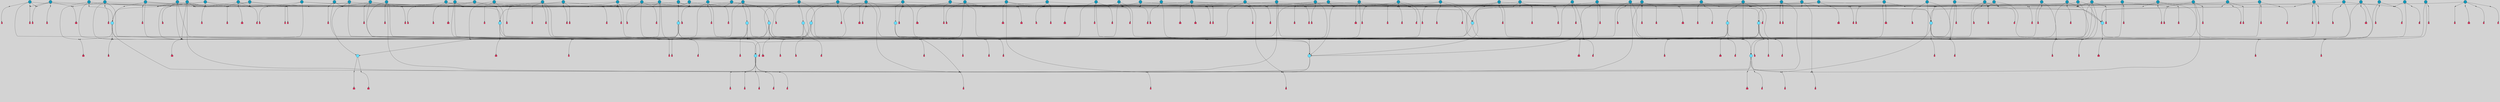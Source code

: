 // File exported with GEGELATI v1.3.1
// On the 2024-04-08 17:47:03
// With the File::TPGGraphDotExporter
digraph{
	graph[pad = "0.212, 0.055" bgcolor = lightgray]
	node[shape=circle style = filled label = ""]
		T3 [fillcolor="#66ddff"]
		T4 [fillcolor="#1199bb"]
		T7 [fillcolor="#66ddff"]
		T9 [fillcolor="#66ddff"]
		T11 [fillcolor="#66ddff"]
		T24 [fillcolor="#66ddff"]
		T27 [fillcolor="#66ddff"]
		T54 [fillcolor="#66ddff"]
		T59 [fillcolor="#66ddff"]
		T82 [fillcolor="#1199bb"]
		T90 [fillcolor="#66ddff"]
		T95 [fillcolor="#66ddff"]
		T111 [fillcolor="#1199bb"]
		T116 [fillcolor="#1199bb"]
		T129 [fillcolor="#66ddff"]
		T130 [fillcolor="#66ddff"]
		T131 [fillcolor="#1199bb"]
		T148 [fillcolor="#1199bb"]
		T150 [fillcolor="#66ddff"]
		T159 [fillcolor="#1199bb"]
		T163 [fillcolor="#66ddff"]
		T175 [fillcolor="#1199bb"]
		T179 [fillcolor="#1199bb"]
		T183 [fillcolor="#1199bb"]
		T185 [fillcolor="#1199bb"]
		T193 [fillcolor="#1199bb"]
		T194 [fillcolor="#1199bb"]
		T197 [fillcolor="#1199bb"]
		T200 [fillcolor="#1199bb"]
		T201 [fillcolor="#1199bb"]
		T203 [fillcolor="#1199bb"]
		T209 [fillcolor="#1199bb"]
		T210 [fillcolor="#1199bb"]
		T211 [fillcolor="#66ddff"]
		T212 [fillcolor="#66ddff"]
		T215 [fillcolor="#66ddff"]
		T217 [fillcolor="#1199bb"]
		T218 [fillcolor="#1199bb"]
		T220 [fillcolor="#1199bb"]
		T222 [fillcolor="#1199bb"]
		T224 [fillcolor="#1199bb"]
		T225 [fillcolor="#1199bb"]
		T229 [fillcolor="#1199bb"]
		T230 [fillcolor="#1199bb"]
		T231 [fillcolor="#1199bb"]
		T232 [fillcolor="#1199bb"]
		T237 [fillcolor="#1199bb"]
		T238 [fillcolor="#1199bb"]
		T240 [fillcolor="#1199bb"]
		T241 [fillcolor="#1199bb"]
		T243 [fillcolor="#1199bb"]
		T244 [fillcolor="#1199bb"]
		T245 [fillcolor="#1199bb"]
		T246 [fillcolor="#1199bb"]
		T247 [fillcolor="#1199bb"]
		T250 [fillcolor="#1199bb"]
		T251 [fillcolor="#1199bb"]
		T253 [fillcolor="#1199bb"]
		T254 [fillcolor="#1199bb"]
		T255 [fillcolor="#1199bb"]
		T256 [fillcolor="#1199bb"]
		T258 [fillcolor="#1199bb"]
		T259 [fillcolor="#1199bb"]
		T260 [fillcolor="#1199bb"]
		T261 [fillcolor="#1199bb"]
		T262 [fillcolor="#1199bb"]
		T263 [fillcolor="#1199bb"]
		T264 [fillcolor="#1199bb"]
		T265 [fillcolor="#1199bb"]
		T267 [fillcolor="#1199bb"]
		T269 [fillcolor="#1199bb"]
		T270 [fillcolor="#1199bb"]
		T271 [fillcolor="#1199bb"]
		T272 [fillcolor="#1199bb"]
		T273 [fillcolor="#1199bb"]
		T274 [fillcolor="#1199bb"]
		T275 [fillcolor="#1199bb"]
		T276 [fillcolor="#1199bb"]
		T277 [fillcolor="#1199bb"]
		T278 [fillcolor="#1199bb"]
		T279 [fillcolor="#1199bb"]
		T280 [fillcolor="#1199bb"]
		T281 [fillcolor="#1199bb"]
		T282 [fillcolor="#1199bb"]
		T283 [fillcolor="#1199bb"]
		T284 [fillcolor="#1199bb"]
		T285 [fillcolor="#1199bb"]
		T286 [fillcolor="#1199bb"]
		T287 [fillcolor="#1199bb"]
		T288 [fillcolor="#1199bb"]
		T289 [fillcolor="#1199bb"]
		T290 [fillcolor="#1199bb"]
		T291 [fillcolor="#1199bb"]
		T292 [fillcolor="#1199bb"]
		T293 [fillcolor="#1199bb"]
		T294 [fillcolor="#1199bb"]
		T295 [fillcolor="#1199bb"]
		T296 [fillcolor="#1199bb"]
		P1239 [fillcolor="#cccccc" shape=point] //6|
		I1239 [shape=box style=invis label="6|1&2|6#1|7&#92;n10|7&2|0#1|5&#92;n9|4&0|1#2|2&#92;n8|6&0|0#1|0&#92;n"]
		P1239 -> I1239[style=invis]
		A1085 [fillcolor="#ff3366" shape=box margin=0.03 width=0 height=0 label="3"]
		T3 -> P1239 -> A1085
		P1240 [fillcolor="#cccccc" shape=point] //3|
		I1240 [shape=box style=invis label="7|6&2|4#0|2&#92;n10|3&2|7#1|4&#92;n11|6&0|4#0|1&#92;n7|1&0|0#2|6&#92;n7|6&0|3#2|6&#92;n4|0&2|6#0|1&#92;n4|4&2|5#0|2&#92;n4|6&0|4#2|7&#92;n10|0&2|3#1|5&#92;n2|6&0|5#0|2&#92;n1|0&2|3#0|7&#92;n1|6&2|0#0|5&#92;n6|2&0|1#0|7&#92;n9|2&0|3#2|7&#92;n5|3&0|6#0|6&#92;n1|7&2|5#2|3&#92;n8|1&2|7#0|6&#92;n1|0&2|5#2|1&#92;n7|1&2|2#2|5&#92;n7|4&2|6#0|3&#92;n"]
		P1240 -> I1240[style=invis]
		A1086 [fillcolor="#ff3366" shape=box margin=0.03 width=0 height=0 label="4"]
		T3 -> P1240 -> A1086
		P1241 [fillcolor="#cccccc" shape=point] //7|
		I1241 [shape=box style=invis label="0|2&2|4#2|6&#92;n5|3&0|6#0|1&#92;n4|7&2|6#0|5&#92;n7|6&0|7#0|5&#92;n10|7&2|2#1|1&#92;n"]
		P1241 -> I1241[style=invis]
		A1087 [fillcolor="#ff3366" shape=box margin=0.03 width=0 height=0 label="4"]
		T4 -> P1241 -> A1087
		P1242 [fillcolor="#cccccc" shape=point] //0|
		I1242 [shape=box style=invis label="2|5&0|1#0|6&#92;n6|1&2|2#2|7&#92;n8|0&0|3#1|4&#92;n4|3&2|5#2|4&#92;n8|1&2|4#0|0&#92;n6|6&0|1#2|6&#92;n11|7&2|4#2|5&#92;n6|2&2|4#0|2&#92;n8|5&2|4#2|4&#92;n2|1&2|1#2|2&#92;n2|7&2|5#2|6&#92;n9|7&0|5#0|4&#92;n1|2&0|5#2|6&#92;n4|2&2|3#2|7&#92;n3|3&2|1#0|2&#92;n"]
		P1242 -> I1242[style=invis]
		A1088 [fillcolor="#ff3366" shape=box margin=0.03 width=0 height=0 label="5"]
		T4 -> P1242 -> A1088
		P1243 [fillcolor="#cccccc" shape=point] //-3|
		I1243 [shape=box style=invis label="1|6&2|7#0|7&#92;n10|2&0|7#1|3&#92;n9|6&2|7#2|2&#92;n5|3&0|7#0|7&#92;n1|6&2|3#0|0&#92;n2|3&2|3#2|2&#92;n5|1&2|6#0|6&#92;n"]
		P1243 -> I1243[style=invis]
		A1089 [fillcolor="#ff3366" shape=box margin=0.03 width=0 height=0 label="7"]
		T7 -> P1243 -> A1089
		P1244 [fillcolor="#cccccc" shape=point] //5|
		I1244 [shape=box style=invis label="0|5&2|3#0|1&#92;n0|6&2|1#2|4&#92;n6|2&2|6#0|7&#92;n7|4&0|3#0|1&#92;n5|4&0|7#1|6&#92;n9|1&0|5#2|2&#92;n6|3&2|3#1|7&#92;n11|7&2|4#1|6&#92;n2|5&0|1#0|0&#92;n4|7&0|0#0|2&#92;n6|2&0|6#0|0&#92;n2|1&2|6#2|4&#92;n10|0&2|0#1|0&#92;n6|6&2|4#0|6&#92;n"]
		P1244 -> I1244[style=invis]
		A1090 [fillcolor="#ff3366" shape=box margin=0.03 width=0 height=0 label="8"]
		T7 -> P1244 -> A1090
		P1245 [fillcolor="#cccccc" shape=point] //-6|
		I1245 [shape=box style=invis label="11|1&0|7#2|0&#92;n10|4&0|1#1|0&#92;n4|3&2|4#2|1&#92;n0|5&2|0#0|0&#92;n6|1&0|0#0|3&#92;n8|2&2|0#0|4&#92;n11|4&2|0#1|6&#92;n7|0&2|6#2|3&#92;n5|3&2|6#2|0&#92;n2|0&2|0#0|4&#92;n"]
		P1245 -> I1245[style=invis]
		A1091 [fillcolor="#ff3366" shape=box margin=0.03 width=0 height=0 label="9"]
		T9 -> P1245 -> A1091
		P1246 [fillcolor="#cccccc" shape=point] //2|
		I1246 [shape=box style=invis label="6|3&2|7#1|4&#92;n8|6&0|0#2|5&#92;n2|1&0|2#0|3&#92;n8|7&0|6#0|4&#92;n2|1&2|0#0|1&#92;n0|0&2|2#2|3&#92;n6|6&0|7#2|1&#92;n6|1&0|7#2|6&#92;n5|4&2|7#0|4&#92;n0|3&0|4#2|0&#92;n11|0&2|0#2|5&#92;n4|5&2|5#2|4&#92;n5|7&0|6#0|4&#92;n9|7&2|5#0|3&#92;n5|4&2|1#0|3&#92;n5|3&0|1#1|7&#92;n0|4&0|3#2|5&#92;n"]
		P1246 -> I1246[style=invis]
		A1092 [fillcolor="#ff3366" shape=box margin=0.03 width=0 height=0 label="10"]
		T9 -> P1246 -> A1092
		P1247 [fillcolor="#cccccc" shape=point] //6|
		I1247 [shape=box style=invis label="3|0&2|7#2|2&#92;n3|2&0|4#2|5&#92;n5|1&0|2#1|0&#92;n8|7&0|1#2|0&#92;n8|5&0|3#0|6&#92;n0|2&0|2#2|3&#92;n1|5&2|5#0|5&#92;n5|6&0|6#0|7&#92;n6|7&0|0#2|6&#92;n1|2&2|3#0|0&#92;n7|7&2|3#0|4&#92;n0|7&2|7#0|6&#92;n1|0&2|2#2|7&#92;n4|4&0|1#0|0&#92;n"]
		P1247 -> I1247[style=invis]
		A1093 [fillcolor="#ff3366" shape=box margin=0.03 width=0 height=0 label="11"]
		T11 -> P1247 -> A1093
		P1248 [fillcolor="#cccccc" shape=point] //-4|
		I1248 [shape=box style=invis label="4|1&0|4#2|6&#92;n1|2&2|2#2|0&#92;n1|2&2|0#0|6&#92;n8|4&2|3#2|5&#92;n5|5&2|1#1|0&#92;n"]
		P1248 -> I1248[style=invis]
		A1094 [fillcolor="#ff3366" shape=box margin=0.03 width=0 height=0 label="12"]
		T11 -> P1248 -> A1094
		P1249 [fillcolor="#cccccc" shape=point] //-3|
		I1249 [shape=box style=invis label="8|1&2|3#0|5&#92;n0|6&0|5#0|5&#92;n3|7&2|1#0|6&#92;n3|5&0|1#0|0&#92;n9|5&2|0#0|4&#92;n3|5&0|2#0|3&#92;n10|6&2|4#1|0&#92;n9|4&2|7#2|6&#92;n1|7&2|5#2|2&#92;n"]
		P1249 -> I1249[style=invis]
		A1095 [fillcolor="#ff3366" shape=box margin=0.03 width=0 height=0 label="5"]
		T4 -> P1249 -> A1095
		P1250 [fillcolor="#cccccc" shape=point] //1|
		I1250 [shape=box style=invis label="5|1&0|6#2|7&#92;n2|4&0|4#2|2&#92;n0|6&0|5#0|4&#92;n10|6&2|5#1|6&#92;n9|3&0|1#1|7&#92;n10|3&2|2#1|0&#92;n5|0&0|0#2|1&#92;n11|3&2|3#1|5&#92;n10|3&0|1#1|0&#92;n2|4&0|1#0|1&#92;n0|2&0|3#2|4&#92;n9|2&2|1#2|5&#92;n11|7&2|6#2|6&#92;n"]
		P1250 -> I1250[style=invis]
		T24 -> P1250 -> T7
		P1251 [fillcolor="#cccccc" shape=point] //5|
		I1251 [shape=box style=invis label="3|0&2|0#0|1&#92;n3|0&0|7#0|1&#92;n5|3&0|2#2|6&#92;n4|4&2|4#2|6&#92;n11|2&0|7#1|6&#92;n2|7&2|2#2|5&#92;n9|3&2|6#2|7&#92;n7|7&0|0#0|4&#92;n6|1&2|4#2|3&#92;n5|4&2|0#1|6&#92;n1|3&0|7#0|4&#92;n"]
		P1251 -> I1251[style=invis]
		A1096 [fillcolor="#ff3366" shape=box margin=0.03 width=0 height=0 label="7"]
		T24 -> P1251 -> A1096
		P1252 [fillcolor="#cccccc" shape=point] //-2|
		I1252 [shape=box style=invis label="4|1&0|4#0|3&#92;n4|2&0|5#2|0&#92;n5|5&2|6#0|5&#92;n1|4&0|1#0|2&#92;n6|3&2|7#1|5&#92;n0|4&2|0#0|3&#92;n8|5&2|5#1|2&#92;n10|7&2|7#1|1&#92;n3|4&0|0#2|1&#92;n3|6&2|5#2|5&#92;n8|3&0|1#0|7&#92;n10|0&2|7#1|3&#92;n4|1&2|4#0|1&#92;n9|3&2|0#0|4&#92;n3|6&2|0#0|4&#92;n1|2&0|6#2|1&#92;n4|0&2|1#2|2&#92;n"]
		P1252 -> I1252[style=invis]
		A1097 [fillcolor="#ff3366" shape=box margin=0.03 width=0 height=0 label="14"]
		T24 -> P1252 -> A1097
		P1253 [fillcolor="#cccccc" shape=point] //2|
		I1253 [shape=box style=invis label="9|1&2|3#0|1&#92;n5|2&2|0#2|4&#92;n3|6&2|5#2|7&#92;n7|0&2|5#0|4&#92;n1|2&0|3#0|5&#92;n7|3&2|7#0|0&#92;n"]
		P1253 -> I1253[style=invis]
		A1098 [fillcolor="#ff3366" shape=box margin=0.03 width=0 height=0 label="2"]
		T27 -> P1253 -> A1098
		P1254 [fillcolor="#cccccc" shape=point] //-6|
		I1254 [shape=box style=invis label="7|5&0|4#0|4&#92;n11|0&2|5#2|1&#92;n"]
		P1254 -> I1254[style=invis]
		A1099 [fillcolor="#ff3366" shape=box margin=0.03 width=0 height=0 label="3"]
		T27 -> P1254 -> A1099
		T27 -> P1240
		T27 -> P1242
		P1255 [fillcolor="#cccccc" shape=point] //0|
		I1255 [shape=box style=invis label="4|0&0|3#2|7&#92;n10|2&0|3#1|7&#92;n3|5&0|2#0|3&#92;n4|5&0|0#2|1&#92;n10|7&2|0#1|2&#92;n5|3&2|3#1|6&#92;n9|5&2|0#0|4&#92;n5|4&2|7#0|2&#92;n10|3&2|7#1|4&#92;n7|2&0|1#2|6&#92;n8|6&0|5#0|5&#92;n8|7&2|3#0|5&#92;n2|6&2|4#0|0&#92;n"]
		P1255 -> I1255[style=invis]
		A1100 [fillcolor="#ff3366" shape=box margin=0.03 width=0 height=0 label="5"]
		T27 -> P1255 -> A1100
		P1256 [fillcolor="#cccccc" shape=point] //8|
		I1256 [shape=box style=invis label="9|0&0|1#2|0&#92;n10|1&2|5#1|4&#92;n8|2&2|6#0|4&#92;n2|4&2|5#2|3&#92;n4|2&2|2#0|2&#92;n7|5&0|2#0|0&#92;n8|2&2|1#1|3&#92;n8|7&0|7#2|1&#92;n1|1&0|0#0|7&#92;n5|6&2|5#1|0&#92;n6|6&2|5#0|0&#92;n11|4&0|3#2|6&#92;n4|2&2|4#0|7&#92;n5|6&0|1#2|0&#92;n11|3&0|2#0|7&#92;n"]
		P1256 -> I1256[style=invis]
		A1101 [fillcolor="#ff3366" shape=box margin=0.03 width=0 height=0 label="6"]
		T54 -> P1256 -> A1101
		T54 -> P1251
		P1257 [fillcolor="#cccccc" shape=point] //-10|
		I1257 [shape=box style=invis label="3|6&0|0#0|4&#92;n4|1&2|4#0|1&#92;n5|1&0|1#0|4&#92;n5|5&2|6#0|5&#92;n6|5&0|6#0|3&#92;n11|1&2|0#0|1&#92;n0|7&2|0#0|3&#92;n1|2&0|6#0|1&#92;n8|0&0|4#2|0&#92;n0|4&0|7#2|7&#92;n7|0&2|7#1|3&#92;n3|1&0|5#2|5&#92;n5|1&0|4#0|3&#92;n2|2&0|2#0|0&#92;n8|3&0|1#0|7&#92;n3|0&0|3#0|5&#92;n7|2&0|5#2|0&#92;n6|3&2|7#1|5&#92;n4|7&2|7#2|1&#92;n"]
		P1257 -> I1257[style=invis]
		A1102 [fillcolor="#ff3366" shape=box margin=0.03 width=0 height=0 label="14"]
		T54 -> P1257 -> A1102
		T54 -> P1244
		P1258 [fillcolor="#cccccc" shape=point] //8|
		I1258 [shape=box style=invis label="9|0&0|1#2|0&#92;n10|1&2|5#1|4&#92;n8|2&2|6#0|4&#92;n4|5&0|3#0|1&#92;n2|4&2|5#2|3&#92;n4|2&2|2#0|2&#92;n7|5&0|2#0|0&#92;n8|2&2|1#1|3&#92;n8|7&0|7#2|1&#92;n1|1&0|0#0|7&#92;n5|6&2|5#1|0&#92;n6|3&2|5#0|0&#92;n11|4&0|3#2|6&#92;n1|2&2|4#0|7&#92;n5|6&0|1#2|0&#92;n11|3&0|2#0|7&#92;n"]
		P1258 -> I1258[style=invis]
		A1103 [fillcolor="#ff3366" shape=box margin=0.03 width=0 height=0 label="6"]
		T59 -> P1258 -> A1103
		T59 -> P1251
		T59 -> P1245
		T59 -> P1251
		P1259 [fillcolor="#cccccc" shape=point] //6|
		I1259 [shape=box style=invis label="7|0&2|5#1|2&#92;n10|6&2|1#1|3&#92;n7|5&0|2#0|7&#92;n10|7&0|1#1|5&#92;n4|6&2|5#0|5&#92;n4|4&0|7#2|7&#92;n"]
		P1259 -> I1259[style=invis]
		A1104 [fillcolor="#ff3366" shape=box margin=0.03 width=0 height=0 label="7"]
		T82 -> P1259 -> A1104
		P1260 [fillcolor="#cccccc" shape=point] //6|
		I1260 [shape=box style=invis label="0|5&2|3#0|1&#92;n0|6&2|1#2|4&#92;n9|1&0|5#2|2&#92;n7|4&0|3#0|1&#92;n5|4&0|7#1|6&#92;n2|5&0|1#0|0&#92;n6|3&2|3#1|7&#92;n11|7&2|4#1|6&#92;n6|2&2|6#0|1&#92;n4|7&0|0#0|2&#92;n6|2&0|6#0|0&#92;n9|1&2|6#2|4&#92;n10|0&2|0#1|0&#92;n6|6&2|4#0|6&#92;n"]
		P1260 -> I1260[style=invis]
		A1105 [fillcolor="#ff3366" shape=box margin=0.03 width=0 height=0 label="8"]
		T82 -> P1260 -> A1105
		T82 -> P1245
		P1261 [fillcolor="#cccccc" shape=point] //-2|
		I1261 [shape=box style=invis label="8|4&2|1#2|5&#92;n4|1&0|7#2|1&#92;n5|7&2|3#2|2&#92;n10|4&2|5#1|7&#92;n10|0&2|6#1|3&#92;n4|5&2|7#0|6&#92;n9|5&2|4#0|4&#92;n2|4&0|5#0|7&#92;n11|1&2|4#2|6&#92;n5|6&0|7#1|2&#92;n2|7&2|7#2|6&#92;n5|2&0|5#1|5&#92;n3|0&0|6#0|2&#92;n4|0&0|4#2|4&#92;n4|4&2|6#0|7&#92;n10|6&2|0#1|4&#92;n9|7&0|3#1|4&#92;n1|4&2|6#0|3&#92;n11|5&2|6#0|3&#92;n0|3&0|5#0|1&#92;n"]
		P1261 -> I1261[style=invis]
		A1106 [fillcolor="#ff3366" shape=box margin=0.03 width=0 height=0 label="13"]
		T90 -> P1261 -> A1106
		P1262 [fillcolor="#cccccc" shape=point] //4|
		I1262 [shape=box style=invis label="7|1&2|6#1|3&#92;n10|1&0|3#1|6&#92;n8|5&2|3#2|1&#92;n11|5&0|0#2|6&#92;n4|1&0|6#0|0&#92;n11|1&0|2#0|3&#92;n2|0&2|1#0|7&#92;n"]
		P1262 -> I1262[style=invis]
		A1107 [fillcolor="#ff3366" shape=box margin=0.03 width=0 height=0 label="2"]
		T90 -> P1262 -> A1107
		P1263 [fillcolor="#cccccc" shape=point] //7|
		I1263 [shape=box style=invis label="10|3&0|1#1|4&#92;n4|6&0|0#0|2&#92;n4|5&0|6#0|0&#92;n4|3&0|6#2|1&#92;n7|0&0|3#1|2&#92;n4|7&0|6#0|5&#92;n7|6&0|7#0|6&#92;n6|6&0|0#0|3&#92;n11|1&0|4#2|5&#92;n10|2&0|3#1|2&#92;n"]
		P1263 -> I1263[style=invis]
		A1108 [fillcolor="#ff3366" shape=box margin=0.03 width=0 height=0 label="4"]
		T90 -> P1263 -> A1108
		T90 -> P1249
		P1264 [fillcolor="#cccccc" shape=point] //-7|
		I1264 [shape=box style=invis label="3|0&2|0#0|1&#92;n1|1&0|2#0|4&#92;n11|2&0|7#1|6&#92;n9|7&0|0#0|4&#92;n3|0&0|7#0|1&#92;n9|3&2|6#2|7&#92;n5|3&0|2#2|6&#92;n6|1&2|4#2|3&#92;n5|4&2|0#1|6&#92;n1|3&0|7#0|7&#92;n"]
		P1264 -> I1264[style=invis]
		A1109 [fillcolor="#ff3366" shape=box margin=0.03 width=0 height=0 label="7"]
		T90 -> P1264 -> A1109
		P1265 [fillcolor="#cccccc" shape=point] //4|
		I1265 [shape=box style=invis label="4|3&0|6#0|3&#92;n5|7&2|3#2|2&#92;n5|6&0|7#1|2&#92;n1|4&2|6#0|3&#92;n8|4&2|1#2|5&#92;n9|5&2|4#1|4&#92;n2|4&0|5#0|7&#92;n10|0&0|6#1|3&#92;n3|0&0|6#0|2&#92;n2|7&2|7#2|6&#92;n5|2&0|5#1|5&#92;n10|4&2|5#1|7&#92;n4|0&0|4#2|4&#92;n11|1&0|4#2|6&#92;n10|6&2|0#1|4&#92;n9|7&0|3#1|4&#92;n4|5&2|7#0|6&#92;n11|5&2|6#2|3&#92;n0|3&0|5#0|1&#92;n"]
		P1265 -> I1265[style=invis]
		A1110 [fillcolor="#ff3366" shape=box margin=0.03 width=0 height=0 label="13"]
		T95 -> P1265 -> A1110
		P1266 [fillcolor="#cccccc" shape=point] //8|
		I1266 [shape=box style=invis label="9|7&0|5#2|5&#92;n3|3&2|3#0|2&#92;n9|5&2|2#1|0&#92;n2|3&0|6#0|3&#92;n4|4&2|5#2|7&#92;n11|3&2|0#1|5&#92;n6|6&2|1#2|2&#92;n4|6&0|1#2|2&#92;n2|5&2|7#2|2&#92;n7|7&2|2#2|3&#92;n6|5&0|3#2|6&#92;n6|7&0|6#0|2&#92;n"]
		P1266 -> I1266[style=invis]
		A1111 [fillcolor="#ff3366" shape=box margin=0.03 width=0 height=0 label="14"]
		T95 -> P1266 -> A1111
		P1267 [fillcolor="#cccccc" shape=point] //2|
		I1267 [shape=box style=invis label="4|1&0|4#2|6&#92;n5|5&2|1#1|0&#92;n1|0&2|0#0|6&#92;n8|4&2|3#2|5&#92;n"]
		P1267 -> I1267[style=invis]
		T95 -> P1267 -> T11
		P1268 [fillcolor="#cccccc" shape=point] //-9|
		I1268 [shape=box style=invis label="2|0&2|0#2|1&#92;n4|4&2|4#2|6&#92;n9|1&0|3#1|7&#92;n5|3&0|2#2|6&#92;n2|7&2|2#2|5&#92;n5|4&2|0#1|6&#92;n3|0&0|7#0|1&#92;n1|3&0|7#0|4&#92;n11|6&2|2#0|7&#92;n7|7&0|0#0|4&#92;n11|0&0|7#1|6&#92;n9|3&2|6#2|7&#92;n"]
		P1268 -> I1268[style=invis]
		A1112 [fillcolor="#ff3366" shape=box margin=0.03 width=0 height=0 label="7"]
		T95 -> P1268 -> A1112
		P1269 [fillcolor="#cccccc" shape=point] //-8|
		I1269 [shape=box style=invis label="7|5&0|4#2|4&#92;n"]
		P1269 -> I1269[style=invis]
		A1113 [fillcolor="#ff3366" shape=box margin=0.03 width=0 height=0 label="3"]
		T95 -> P1269 -> A1113
		P1270 [fillcolor="#cccccc" shape=point] //-5|
		I1270 [shape=box style=invis label="0|0&2|3#0|2&#92;n10|5&0|6#1|3&#92;n7|3&0|6#2|3&#92;n3|4&0|6#0|6&#92;n10|5&0|2#1|1&#92;n5|0&0|1#0|3&#92;n6|6&2|5#1|5&#92;n7|4&0|2#1|7&#92;n5|7&0|1#2|5&#92;n1|5&0|0#0|3&#92;n7|5&2|1#2|6&#92;n9|0&0|2#0|0&#92;n4|0&2|4#0|0&#92;n4|6&0|0#2|3&#92;n3|1&0|6#2|5&#92;n7|7&2|1#2|3&#92;n9|4&2|2#0|6&#92;n"]
		P1270 -> I1270[style=invis]
		T111 -> P1270 -> T9
		P1271 [fillcolor="#cccccc" shape=point] //7|
		I1271 [shape=box style=invis label="7|4&2|1#2|0&#92;n4|1&2|4#2|3&#92;n5|0&2|0#2|2&#92;n6|1&2|4#2|6&#92;n"]
		P1271 -> I1271[style=invis]
		A1114 [fillcolor="#ff3366" shape=box margin=0.03 width=0 height=0 label="9"]
		T111 -> P1271 -> A1114
		P1272 [fillcolor="#cccccc" shape=point] //2|
		I1272 [shape=box style=invis label="3|0&2|0#0|1&#92;n11|2&0|7#1|6&#92;n8|7&2|4#0|5&#92;n5|3&0|2#2|6&#92;n4|4&2|4#2|6&#92;n3|0&0|7#0|1&#92;n2|7&2|2#2|5&#92;n9|3&2|6#2|7&#92;n7|7&0|0#0|4&#92;n6|1&2|4#1|3&#92;n5|4&2|0#1|6&#92;n1|3&0|7#0|4&#92;n"]
		P1272 -> I1272[style=invis]
		A1115 [fillcolor="#ff3366" shape=box margin=0.03 width=0 height=0 label="7"]
		T111 -> P1272 -> A1115
		T111 -> P1245
		P1273 [fillcolor="#cccccc" shape=point] //-4|
		I1273 [shape=box style=invis label="9|7&0|0#2|0&#92;n6|6&0|5#2|0&#92;n7|3&0|0#0|4&#92;n3|5&0|3#0|3&#92;n9|1&0|1#1|1&#92;n11|5&2|7#1|5&#92;n1|5&2|5#0|2&#92;n6|0&0|6#2|5&#92;n0|3&2|4#2|5&#92;n1|6&2|5#2|2&#92;n9|5&2|1#2|2&#92;n"]
		P1273 -> I1273[style=invis]
		T116 -> P1273 -> T9
		P1274 [fillcolor="#cccccc" shape=point] //4|
		I1274 [shape=box style=invis label="9|2&0|6#2|1&#92;n11|5&0|1#2|0&#92;n2|4&0|4#2|1&#92;n5|0&2|4#0|2&#92;n"]
		P1274 -> I1274[style=invis]
		A1116 [fillcolor="#ff3366" shape=box margin=0.03 width=0 height=0 label="3"]
		T116 -> P1274 -> A1116
		P1275 [fillcolor="#cccccc" shape=point] //-2|
		I1275 [shape=box style=invis label="5|2&2|0#2|4&#92;n9|1&2|3#0|1&#92;n3|6&2|5#2|7&#92;n7|0&2|1#0|4&#92;n1|2&0|3#0|5&#92;n7|3&2|7#0|0&#92;n"]
		P1275 -> I1275[style=invis]
		A1117 [fillcolor="#ff3366" shape=box margin=0.03 width=0 height=0 label="2"]
		T116 -> P1275 -> A1117
		T116 -> P1240
		T116 -> P1255
		T129 -> P1256
		T129 -> P1251
		P1276 [fillcolor="#cccccc" shape=point] //10|
		I1276 [shape=box style=invis label="4|5&2|7#2|1&#92;n1|7&2|3#0|6&#92;n3|5&2|2#0|3&#92;n10|3&0|7#1|4&#92;n7|1&0|4#2|6&#92;n10|2&0|3#1|7&#92;n9|5&2|0#0|4&#92;n4|0&0|3#2|7&#92;n11|4&2|6#1|2&#92;n5|4&2|7#0|2&#92;n2|6&2|4#0|0&#92;n6|5&0|7#2|1&#92;n5|3&2|3#1|6&#92;n10|7&2|0#1|2&#92;n"]
		P1276 -> I1276[style=invis]
		A1118 [fillcolor="#ff3366" shape=box margin=0.03 width=0 height=0 label="5"]
		T129 -> P1276 -> A1118
		P1277 [fillcolor="#cccccc" shape=point] //5|
		I1277 [shape=box style=invis label="9|4&2|3#1|3&#92;n0|4&2|4#0|5&#92;n6|1&2|6#2|5&#92;n4|0&0|5#2|0&#92;n"]
		P1277 -> I1277[style=invis]
		A1119 [fillcolor="#ff3366" shape=box margin=0.03 width=0 height=0 label="7"]
		T129 -> P1277 -> A1119
		P1278 [fillcolor="#cccccc" shape=point] //6|
		I1278 [shape=box style=invis label="9|4&2|7#0|6&#92;n8|4&0|1#1|0&#92;n1|3&0|0#2|1&#92;n2|4&0|6#2|2&#92;n5|1&2|5#0|7&#92;n3|0&0|3#2|6&#92;n2|2&2|6#0|2&#92;n8|4&0|4#2|2&#92;n5|1&2|4#0|3&#92;n9|4&0|6#0|6&#92;n5|0&2|2#1|5&#92;n11|7&0|0#1|1&#92;n0|4&0|3#0|3&#92;n7|7&2|4#2|5&#92;n1|5&0|1#2|1&#92;n"]
		P1278 -> I1278[style=invis]
		A1120 [fillcolor="#ff3366" shape=box margin=0.03 width=0 height=0 label="1"]
		T129 -> P1278 -> A1120
		P1279 [fillcolor="#cccccc" shape=point] //-5|
		I1279 [shape=box style=invis label="10|6&2|5#1|6&#92;n9|3&0|1#1|7&#92;n2|4&0|1#0|1&#92;n11|3&0|7#1|6&#92;n5|1&0|6#2|7&#92;n8|0&0|0#0|1&#92;n0|6&0|7#0|4&#92;n6|7&2|6#2|6&#92;n11|0&2|3#0|5&#92;n"]
		P1279 -> I1279[style=invis]
		T130 -> P1279 -> T7
		P1280 [fillcolor="#cccccc" shape=point] //9|
		I1280 [shape=box style=invis label="9|0&2|4#1|2&#92;n10|3&0|5#1|7&#92;n"]
		P1280 -> I1280[style=invis]
		A1121 [fillcolor="#ff3366" shape=box margin=0.03 width=0 height=0 label="3"]
		T130 -> P1280 -> A1121
		T130 -> P1262
		P1281 [fillcolor="#cccccc" shape=point] //-10|
		I1281 [shape=box style=invis label="8|4&0|2#0|1&#92;n5|3&2|6#2|7&#92;n3|1&2|7#0|6&#92;n4|7&0|4#0|2&#92;n1|7&2|6#0|4&#92;n10|5&2|1#1|5&#92;n4|0&0|7#0|7&#92;n6|6&0|0#0|1&#92;n10|4&2|1#1|0&#92;n"]
		P1281 -> I1281[style=invis]
		A1122 [fillcolor="#ff3366" shape=box margin=0.03 width=0 height=0 label="5"]
		T130 -> P1281 -> A1122
		P1282 [fillcolor="#cccccc" shape=point] //6|
		I1282 [shape=box style=invis label="10|4&2|6#1|2&#92;n8|4&0|1#1|0&#92;n0|4&2|6#0|0&#92;n8|4&2|5#2|1&#92;n7|5&2|5#1|0&#92;n3|6&0|6#2|2&#92;n1|7&0|7#0|5&#92;n2|0&0|7#2|4&#92;n2|6&2|2#0|0&#92;n0|7&2|7#0|7&#92;n11|6&0|4#2|2&#92;n5|5&0|0#0|1&#92;n10|1&0|0#1|0&#92;n7|3&0|1#2|5&#92;n9|2&2|7#1|5&#92;n9|4&2|6#2|7&#92;n1|6&2|4#2|2&#92;n3|3&2|2#0|7&#92;n1|6&2|0#0|0&#92;n6|4&2|6#1|0&#92;n"]
		P1282 -> I1282[style=invis]
		A1123 [fillcolor="#ff3366" shape=box margin=0.03 width=0 height=0 label="1"]
		T131 -> P1282 -> A1123
		P1283 [fillcolor="#cccccc" shape=point] //9|
		I1283 [shape=box style=invis label="11|0&2|0#1|1&#92;n3|6&0|6#0|0&#92;n1|4&0|0#2|4&#92;n7|5&2|2#1|3&#92;n11|7&2|6#1|7&#92;n5|2&0|6#1|5&#92;n9|5&0|6#0|3&#92;n2|2&2|7#0|5&#92;n9|3&2|2#2|0&#92;n11|0&2|7#0|1&#92;n1|1&2|0#0|1&#92;n6|6&0|6#1|2&#92;n9|7&0|1#0|3&#92;n2|0&2|4#2|5&#92;n2|4&2|2#0|0&#92;n6|1&2|1#1|7&#92;n10|7&2|5#1|6&#92;n11|5&2|7#2|4&#92;n"]
		P1283 -> I1283[style=invis]
		A1124 [fillcolor="#ff3366" shape=box margin=0.03 width=0 height=0 label="1"]
		T131 -> P1283 -> A1124
		T131 -> P1254
		P1284 [fillcolor="#cccccc" shape=point] //5|
		I1284 [shape=box style=invis label="3|0&0|0#0|1&#92;n5|6&0|4#0|3&#92;n4|4&2|4#2|6&#92;n11|2&0|7#1|6&#92;n2|7&2|2#2|5&#92;n9|3&2|6#2|7&#92;n7|7&0|0#0|4&#92;n6|1&2|4#2|3&#92;n5|4&2|0#1|6&#92;n5|3&0|2#2|6&#92;n1|3&0|7#0|4&#92;n"]
		P1284 -> I1284[style=invis]
		A1125 [fillcolor="#ff3366" shape=box margin=0.03 width=0 height=0 label="7"]
		T131 -> P1284 -> A1125
		T131 -> P1277
		P1285 [fillcolor="#cccccc" shape=point] //-1|
		I1285 [shape=box style=invis label="11|7&2|0#1|7&#92;n1|5&2|4#2|4&#92;n4|3&0|1#0|5&#92;n1|6&0|0#0|4&#92;n8|6&2|4#0|0&#92;n4|0&0|0#0|5&#92;n10|4&2|0#1|0&#92;n9|6&2|5#1|3&#92;n0|7&2|1#0|5&#92;n0|6&2|3#2|0&#92;n4|4&0|5#0|1&#92;n"]
		P1285 -> I1285[style=invis]
		A1126 [fillcolor="#ff3366" shape=box margin=0.03 width=0 height=0 label="12"]
		T148 -> P1285 -> A1126
		P1286 [fillcolor="#cccccc" shape=point] //1|
		I1286 [shape=box style=invis label="2|2&2|3#0|2&#92;n2|2&0|5#2|5&#92;n8|4&0|1#1|0&#92;n9|7&0|6#0|3&#92;n5|1&2|2#0|7&#92;n10|7&0|7#1|3&#92;n7|7&2|4#2|5&#92;n5|5&0|2#2|1&#92;n2|6&2|2#0|0&#92;n9|3&2|2#2|0&#92;n0|6&0|6#2|2&#92;n7|7&0|1#2|3&#92;n3|6&0|1#0|5&#92;n1|5&0|1#2|7&#92;n"]
		P1286 -> I1286[style=invis]
		A1127 [fillcolor="#ff3366" shape=box margin=0.03 width=0 height=0 label="1"]
		T148 -> P1286 -> A1127
		P1287 [fillcolor="#cccccc" shape=point] //-9|
		I1287 [shape=box style=invis label="4|7&2|6#0|5&#92;n11|3&0|2#2|6&#92;n10|2&2|4#1|6&#92;n3|0&2|6#2|7&#92;n4|3&0|5#0|7&#92;n2|3&0|7#0|7&#92;n10|6&0|7#1|5&#92;n10|1&2|2#1|1&#92;n1|7&0|3#2|6&#92;n"]
		P1287 -> I1287[style=invis]
		A1128 [fillcolor="#ff3366" shape=box margin=0.03 width=0 height=0 label="4"]
		T148 -> P1287 -> A1128
		P1288 [fillcolor="#cccccc" shape=point] //7|
		I1288 [shape=box style=invis label="7|2&0|4#1|3&#92;n7|7&0|0#0|4&#92;n4|4&2|4#2|6&#92;n2|3&2|2#2|5&#92;n8|0&0|2#2|1&#92;n9|3&2|6#2|7&#92;n6|4&2|4#2|3&#92;n3|3&2|0#0|1&#92;n6|4&2|0#1|6&#92;n5|3&0|7#0|4&#92;n"]
		P1288 -> I1288[style=invis]
		A1129 [fillcolor="#ff3366" shape=box margin=0.03 width=0 height=0 label="7"]
		T148 -> P1288 -> A1129
		P1289 [fillcolor="#cccccc" shape=point] //-6|
		I1289 [shape=box style=invis label="9|0&2|0#0|1&#92;n3|2&0|2#0|3&#92;n5|4&0|5#1|7&#92;n2|1&0|4#0|3&#92;n9|2&2|0#2|4&#92;n7|6&0|4#0|2&#92;n2|3&0|6#2|6&#92;n1|2&0|3#2|0&#92;n"]
		P1289 -> I1289[style=invis]
		T148 -> P1289 -> T54
		P1290 [fillcolor="#cccccc" shape=point] //-3|
		I1290 [shape=box style=invis label="2|6&0|0#0|7&#92;n9|6&2|0#0|6&#92;n3|0&0|5#0|1&#92;n5|5&0|4#0|3&#92;n6|1&2|4#2|3&#92;n2|7&2|2#2|5&#92;n5|3&0|2#2|6&#92;n7|7&0|0#0|4&#92;n5|4&2|0#1|6&#92;n9|3&2|6#2|7&#92;n1|3&0|7#0|4&#92;n"]
		P1290 -> I1290[style=invis]
		A1130 [fillcolor="#ff3366" shape=box margin=0.03 width=0 height=0 label="7"]
		T150 -> P1290 -> A1130
		P1291 [fillcolor="#cccccc" shape=point] //4|
		I1291 [shape=box style=invis label="6|0&0|7#1|0&#92;n8|6&2|6#2|7&#92;n"]
		P1291 -> I1291[style=invis]
		A1131 [fillcolor="#ff3366" shape=box margin=0.03 width=0 height=0 label="3"]
		T150 -> P1291 -> A1131
		P1292 [fillcolor="#cccccc" shape=point] //0|
		I1292 [shape=box style=invis label="2|5&0|1#0|6&#92;n6|1&2|2#2|7&#92;n8|0&0|3#1|4&#92;n11|7&2|4#2|5&#92;n8|1&2|4#0|0&#92;n6|6&0|1#2|6&#92;n7|0&2|4#1|0&#92;n4|1&2|5#2|4&#92;n6|2&2|4#0|2&#92;n8|5&2|4#2|4&#92;n2|1&2|1#2|2&#92;n2|7&2|5#2|6&#92;n9|7&0|5#0|4&#92;n1|2&0|5#2|6&#92;n4|2&2|3#2|7&#92;n3|3&2|1#0|2&#92;n"]
		P1292 -> I1292[style=invis]
		A1132 [fillcolor="#ff3366" shape=box margin=0.03 width=0 height=0 label="5"]
		T150 -> P1292 -> A1132
		T150 -> P1269
		P1293 [fillcolor="#cccccc" shape=point] //7|
		I1293 [shape=box style=invis label="1|6&2|7#0|7&#92;n9|6&2|7#2|2&#92;n10|2&0|7#1|0&#92;n1|6&2|3#0|0&#92;n5|0&2|2#1|1&#92;n2|3&2|3#2|2&#92;n5|1&2|6#0|6&#92;n"]
		P1293 -> I1293[style=invis]
		T150 -> P1293 -> T90
		P1294 [fillcolor="#cccccc" shape=point] //7|
		I1294 [shape=box style=invis label="7|0&2|1#2|0&#92;n9|7&2|1#1|7&#92;n8|2&0|1#1|0&#92;n6|6&0|2#1|1&#92;n2|2&0|5#0|0&#92;n5|7&0|0#2|1&#92;n5|1&2|5#1|5&#92;n4|7&2|4#2|3&#92;n10|5&2|2#1|5&#92;n1|3&2|2#2|0&#92;n10|2&2|6#1|5&#92;n"]
		P1294 -> I1294[style=invis]
		A1133 [fillcolor="#ff3366" shape=box margin=0.03 width=0 height=0 label="1"]
		T159 -> P1294 -> A1133
		P1295 [fillcolor="#cccccc" shape=point] //7|
		I1295 [shape=box style=invis label="7|4&2|7#0|4&#92;n4|6&0|1#2|5&#92;n2|1&2|3#0|0&#92;n4|3&2|0#0|1&#92;n0|0&2|7#2|7&#92;n7|7&0|5#2|3&#92;n5|0&2|1#2|2&#92;n10|0&0|4#1|2&#92;n4|4&0|7#0|0&#92;n6|7&0|2#0|1&#92;n1|4&2|5#0|4&#92;n"]
		P1295 -> I1295[style=invis]
		A1134 [fillcolor="#ff3366" shape=box margin=0.03 width=0 height=0 label="0"]
		T159 -> P1295 -> A1134
		P1296 [fillcolor="#cccccc" shape=point] //5|
		I1296 [shape=box style=invis label="0|5&2|3#0|1&#92;n0|6&2|1#2|4&#92;n6|2&2|6#0|7&#92;n9|0&2|7#1|1&#92;n7|4&0|3#0|1&#92;n11|7&2|4#1|6&#92;n9|1&0|5#2|2&#92;n5|4&0|7#1|6&#92;n2|5&0|1#0|0&#92;n4|7&0|0#0|2&#92;n6|2&0|6#0|0&#92;n2|1&2|6#2|4&#92;n10|0&0|0#1|0&#92;n6|6&2|4#0|6&#92;n"]
		P1296 -> I1296[style=invis]
		T159 -> P1296 -> T129
		T163 -> P1242
		P1297 [fillcolor="#cccccc" shape=point] //-1|
		I1297 [shape=box style=invis label="6|4&0|4#2|4&#92;n4|5&2|5#2|4&#92;n9|7&2|5#0|3&#92;n3|7&2|6#0|6&#92;n8|7&0|6#0|4&#92;n2|1&2|0#0|1&#92;n8|6&0|0#2|5&#92;n2|1&0|2#0|3&#92;n6|1&0|7#2|6&#92;n6|3&0|1#1|6&#92;n5|4&2|7#0|4&#92;n0|7&0|4#2|0&#92;n11|0&2|0#2|5&#92;n3|7&2|0#2|7&#92;n8|3&2|7#1|4&#92;n5|7&0|6#0|4&#92;n0|0&2|3#2|3&#92;n5|4&2|1#0|3&#92;n0|4&0|3#2|5&#92;n"]
		P1297 -> I1297[style=invis]
		A1135 [fillcolor="#ff3366" shape=box margin=0.03 width=0 height=0 label="10"]
		T163 -> P1297 -> A1135
		P1298 [fillcolor="#cccccc" shape=point] //-7|
		I1298 [shape=box style=invis label="6|1&0|2#0|3&#92;n1|2&0|1#2|0&#92;n10|3&2|2#1|1&#92;n0|1&0|2#0|7&#92;n4|6&2|7#2|4&#92;n6|0&2|7#0|6&#92;n"]
		P1298 -> I1298[style=invis]
		A1136 [fillcolor="#ff3366" shape=box margin=0.03 width=0 height=0 label="7"]
		T163 -> P1298 -> A1136
		P1299 [fillcolor="#cccccc" shape=point] //-6|
		I1299 [shape=box style=invis label="11|7&0|1#0|6&#92;n3|5&0|1#0|3&#92;n1|5&0|5#0|6&#92;n1|7&2|5#2|2&#92;n0|0&0|2#2|2&#92;n4|4&0|1#0|5&#92;n6|4&2|2#0|2&#92;n0|6&2|5#0|5&#92;n0|3&2|2#2|6&#92;n"]
		P1299 -> I1299[style=invis]
		A1137 [fillcolor="#ff3366" shape=box margin=0.03 width=0 height=0 label="5"]
		T163 -> P1299 -> A1137
		T163 -> P1265
		P1300 [fillcolor="#cccccc" shape=point] //3|
		I1300 [shape=box style=invis label="4|7&0|7#2|7&#92;n11|5&2|6#0|2&#92;n5|5&2|6#2|0&#92;n3|2&0|6#0|3&#92;n10|2&2|5#1|5&#92;n9|4&2|3#1|5&#92;n2|5&2|7#2|4&#92;n11|3&2|5#1|0&#92;n7|0&0|7#2|1&#92;n1|2&0|5#0|1&#92;n"]
		P1300 -> I1300[style=invis]
		A1138 [fillcolor="#ff3366" shape=box margin=0.03 width=0 height=0 label="5"]
		T175 -> P1300 -> A1138
		P1301 [fillcolor="#cccccc" shape=point] //2|
		I1301 [shape=box style=invis label="7|1&0|6#0|1&#92;n5|2&2|5#1|6&#92;n10|1&2|1#1|1&#92;n4|7&0|4#2|2&#92;n11|7&0|4#2|7&#92;n5|0&0|5#1|7&#92;n8|2&0|5#2|4&#92;n10|0&2|6#1|6&#92;n5|1&0|1#2|3&#92;n1|6&2|0#0|1&#92;n9|6&2|2#1|4&#92;n3|4&2|3#0|0&#92;n10|1&0|1#1|0&#92;n2|2&0|1#2|1&#92;n3|1&2|7#0|3&#92;n"]
		P1301 -> I1301[style=invis]
		A1139 [fillcolor="#ff3366" shape=box margin=0.03 width=0 height=0 label="10"]
		T175 -> P1301 -> A1139
		P1302 [fillcolor="#cccccc" shape=point] //-1|
		I1302 [shape=box style=invis label="1|7&2|1#0|6&#92;n8|1&2|3#0|5&#92;n10|6&2|7#1|0&#92;n1|7&2|5#0|2&#92;n0|3&0|3#2|2&#92;n3|5&0|1#0|0&#92;n3|5&0|2#0|3&#92;n1|5&2|0#0|4&#92;n5|7&2|2#2|5&#92;n4|0&2|3#0|3&#92;n"]
		P1302 -> I1302[style=invis]
		T175 -> P1302 -> T3
		P1303 [fillcolor="#cccccc" shape=point] //-3|
		I1303 [shape=box style=invis label="6|3&2|4#1|4&#92;n5|3&0|1#1|7&#92;n2|1&0|2#2|3&#92;n8|7&0|6#0|4&#92;n2|1&2|0#0|1&#92;n0|0&2|2#2|3&#92;n6|1&0|7#2|6&#92;n5|7&0|2#0|4&#92;n0|3&0|4#2|0&#92;n11|0&2|0#2|5&#92;n6|0&2|0#1|4&#92;n8|6&0|2#2|5&#92;n5|4&2|1#0|3&#92;n9|7&2|5#0|3&#92;n5|4&2|7#0|4&#92;n"]
		P1303 -> I1303[style=invis]
		A1140 [fillcolor="#ff3366" shape=box margin=0.03 width=0 height=0 label="10"]
		T175 -> P1303 -> A1140
		P1304 [fillcolor="#cccccc" shape=point] //4|
		I1304 [shape=box style=invis label="7|1&0|6#0|1&#92;n5|2&2|5#1|6&#92;n10|1&2|1#1|1&#92;n9|6&2|2#1|4&#92;n4|7&0|4#2|2&#92;n9|6&0|4#1|1&#92;n10|0&2|6#1|6&#92;n5|1&0|1#2|3&#92;n1|6&2|0#0|1&#92;n8|2&0|5#2|4&#92;n3|4&2|3#0|0&#92;n10|1&0|5#1|0&#92;n2|2&0|1#2|1&#92;n3|1&2|7#0|3&#92;n"]
		P1304 -> I1304[style=invis]
		A1141 [fillcolor="#ff3366" shape=box margin=0.03 width=0 height=0 label="10"]
		T175 -> P1304 -> A1141
		T179 -> P1283
		T179 -> P1254
		T179 -> P1277
		P1305 [fillcolor="#cccccc" shape=point] //10|
		I1305 [shape=box style=invis label="9|6&0|1#2|4&#92;n8|6&2|5#2|3&#92;n2|6&2|7#2|1&#92;n7|4&2|5#2|0&#92;n2|4&2|4#0|1&#92;n10|5&0|2#1|6&#92;n8|0&2|7#1|1&#92;n"]
		P1305 -> I1305[style=invis]
		T179 -> P1305 -> T24
		P1306 [fillcolor="#cccccc" shape=point] //-9|
		I1306 [shape=box style=invis label="6|0&2|0#0|0&#92;n5|1&0|2#0|4&#92;n10|3&2|0#1|3&#92;n9|4&0|7#2|7&#92;n10|6&2|4#1|0&#92;n3|6&2|0#0|5&#92;n"]
		P1306 -> I1306[style=invis]
		A1142 [fillcolor="#ff3366" shape=box margin=0.03 width=0 height=0 label="5"]
		T179 -> P1306 -> A1142
		T183 -> P1279
		P1307 [fillcolor="#cccccc" shape=point] //-9|
		I1307 [shape=box style=invis label="10|3&0|5#1|7&#92;n9|0&2|4#1|3&#92;n"]
		P1307 -> I1307[style=invis]
		A1143 [fillcolor="#ff3366" shape=box margin=0.03 width=0 height=0 label="3"]
		T183 -> P1307 -> A1143
		P1308 [fillcolor="#cccccc" shape=point] //-6|
		I1308 [shape=box style=invis label="3|5&0|0#0|2&#92;n6|6&2|1#2|6&#92;n4|6&0|1#2|5&#92;n7|1&0|6#1|3&#92;n11|1&2|4#0|5&#92;n1|2&0|1#2|3&#92;n4|3&0|5#2|4&#92;n4|0&0|5#2|0&#92;n8|5&2|4#2|4&#92;n2|4&0|1#0|6&#92;n5|1&2|4#0|0&#92;n3|3&2|1#0|2&#92;n9|7&0|5#0|4&#92;n2|2&0|6#2|0&#92;n7|1&2|2#2|2&#92;n"]
		P1308 -> I1308[style=invis]
		A1144 [fillcolor="#ff3366" shape=box margin=0.03 width=0 height=0 label="5"]
		T183 -> P1308 -> A1144
		P1309 [fillcolor="#cccccc" shape=point] //3|
		I1309 [shape=box style=invis label="7|2&0|2#2|4&#92;n0|4&0|6#2|7&#92;n9|0&0|1#2|2&#92;n8|6&0|0#1|0&#92;n"]
		P1309 -> I1309[style=invis]
		A1145 [fillcolor="#ff3366" shape=box margin=0.03 width=0 height=0 label="3"]
		T183 -> P1309 -> A1145
		T183 -> P1300
		T185 -> P1242
		P1310 [fillcolor="#cccccc" shape=point] //3|
		I1310 [shape=box style=invis label="8|2&2|7#1|7&#92;n10|7&0|7#1|6&#92;n0|3&0|0#2|3&#92;n9|7&2|6#0|3&#92;n4|4&2|1#0|1&#92;n5|6&2|0#1|4&#92;n4|5&0|1#0|2&#92;n0|0&2|0#0|5&#92;n6|1&0|7#0|6&#92;n"]
		P1310 -> I1310[style=invis]
		A1146 [fillcolor="#ff3366" shape=box margin=0.03 width=0 height=0 label="0"]
		T185 -> P1310 -> A1146
		T185 -> P1273
		P1311 [fillcolor="#cccccc" shape=point] //-2|
		I1311 [shape=box style=invis label="1|0&0|3#0|3&#92;n2|7&0|4#0|4&#92;n11|6&2|1#1|4&#92;n6|1&2|5#0|0&#92;n2|0&2|0#0|6&#92;n1|3&2|1#0|4&#92;n"]
		P1311 -> I1311[style=invis]
		A1147 [fillcolor="#ff3366" shape=box margin=0.03 width=0 height=0 label="2"]
		T193 -> P1311 -> A1147
		P1312 [fillcolor="#cccccc" shape=point] //3|
		I1312 [shape=box style=invis label="5|4&2|7#0|4&#92;n0|4&0|3#2|5&#92;n8|6&0|0#2|5&#92;n2|1&0|2#0|3&#92;n9|7&0|6#0|4&#92;n0|0&2|2#2|3&#92;n6|6&0|7#2|1&#92;n6|1&0|7#2|6&#92;n0|3&0|4#2|0&#92;n11|0&2|0#2|5&#92;n4|5&2|5#2|4&#92;n5|3&0|1#1|7&#92;n9|7&2|2#0|3&#92;n5|4&2|1#0|3&#92;n5|0&0|6#0|4&#92;n0|0&0|1#2|0&#92;n"]
		P1312 -> I1312[style=invis]
		A1148 [fillcolor="#ff3366" shape=box margin=0.03 width=0 height=0 label="10"]
		T193 -> P1312 -> A1148
		T193 -> P1302
		P1313 [fillcolor="#cccccc" shape=point] //10|
		I1313 [shape=box style=invis label="6|1&2|4#2|3&#92;n3|0&0|7#0|1&#92;n5|3&0|2#2|6&#92;n4|4&0|4#2|6&#92;n5|4&2|0#1|6&#92;n10|5&0|6#1|5&#92;n2|5&2|1#2|2&#92;n1|3&0|7#0|4&#92;n3|0&2|0#0|1&#92;n11|2&0|5#1|6&#92;n9|3&2|6#2|7&#92;n7|7&0|0#0|4&#92;n"]
		P1313 -> I1313[style=invis]
		A1149 [fillcolor="#ff3366" shape=box margin=0.03 width=0 height=0 label="7"]
		T193 -> P1313 -> A1149
		P1314 [fillcolor="#cccccc" shape=point] //5|
		I1314 [shape=box style=invis label="3|0&2|0#2|1&#92;n3|0&0|7#0|1&#92;n5|3&0|2#2|6&#92;n4|4&2|4#2|6&#92;n5|4&2|0#1|6&#92;n2|7&2|2#2|5&#92;n1|3&0|7#0|4&#92;n11|6&2|2#0|7&#92;n7|7&0|0#0|4&#92;n6|1&2|4#2|3&#92;n11|0&0|7#1|6&#92;n9|3&2|6#2|7&#92;n"]
		P1314 -> I1314[style=invis]
		A1150 [fillcolor="#ff3366" shape=box margin=0.03 width=0 height=0 label="7"]
		T194 -> P1314 -> A1150
		P1315 [fillcolor="#cccccc" shape=point] //4|
		I1315 [shape=box style=invis label="7|1&0|6#0|1&#92;n6|7&2|7#1|7&#92;n10|1&2|1#1|1&#92;n9|6&2|2#1|4&#92;n4|7&0|4#2|2&#92;n9|6&0|5#1|1&#92;n10|0&2|6#1|6&#92;n5|1&0|1#2|3&#92;n10|1&0|5#1|0&#92;n3|4&2|3#0|0&#92;n8|2&0|5#2|4&#92;n1|6&2|0#0|0&#92;n2|3&0|1#2|6&#92;n5|2&2|2#1|6&#92;n2|2&0|1#2|1&#92;n3|1&2|7#0|3&#92;n6|7&2|3#0|4&#92;n"]
		P1315 -> I1315[style=invis]
		A1151 [fillcolor="#ff3366" shape=box margin=0.03 width=0 height=0 label="10"]
		T194 -> P1315 -> A1151
		P1316 [fillcolor="#cccccc" shape=point] //-4|
		I1316 [shape=box style=invis label="0|4&0|0#2|7&#92;n8|5&2|4#2|4&#92;n4|3&2|5#2|4&#92;n11|7&2|2#2|5&#92;n6|5&2|2#2|7&#92;n3|2&0|7#0|7&#92;n3|3&2|1#0|3&#92;n2|6&0|3#2|5&#92;n0|1&2|6#2|2&#92;n8|2&0|0#1|6&#92;n0|7&0|5#0|4&#92;n9|5&0|3#2|7&#92;n2|7&2|5#2|6&#92;n9|0&2|0#0|1&#92;n1|2&2|4#0|2&#92;n"]
		P1316 -> I1316[style=invis]
		T194 -> P1316 -> T27
		T194 -> P1295
		P1317 [fillcolor="#cccccc" shape=point] //-3|
		I1317 [shape=box style=invis label="0|0&2|7#2|7&#92;n4|6&0|2#2|5&#92;n2|1&2|3#0|0&#92;n4|3&2|0#0|1&#92;n7|4&2|7#0|4&#92;n5|0&2|1#2|2&#92;n10|0&0|4#1|2&#92;n4|4&0|7#0|0&#92;n6|7&0|2#0|1&#92;n1|4&2|5#0|4&#92;n"]
		P1317 -> I1317[style=invis]
		A1152 [fillcolor="#ff3366" shape=box margin=0.03 width=0 height=0 label="0"]
		T197 -> P1317 -> A1152
		P1318 [fillcolor="#cccccc" shape=point] //-3|
		I1318 [shape=box style=invis label="3|7&0|0#0|2&#92;n11|5&0|1#1|1&#92;n4|1&0|6#2|6&#92;n4|0&0|1#0|5&#92;n"]
		P1318 -> I1318[style=invis]
		T197 -> P1318 -> T24
		T197 -> P1251
		T197 -> P1275
		P1319 [fillcolor="#cccccc" shape=point] //-9|
		I1319 [shape=box style=invis label="4|1&0|4#2|6&#92;n11|0&2|0#0|6&#92;n8|4&2|3#2|5&#92;n6|0&0|3#0|1&#92;n"]
		P1319 -> I1319[style=invis]
		T197 -> P1319 -> T11
		P1320 [fillcolor="#cccccc" shape=point] //-5|
		I1320 [shape=box style=invis label="7|1&0|6#0|1&#92;n5|2&2|5#1|6&#92;n10|1&2|1#1|1&#92;n9|6&2|2#1|4&#92;n4|7&0|4#2|2&#92;n9|6&0|4#1|1&#92;n3|1&2|7#0|3&#92;n5|1&0|1#2|3&#92;n1|6&2|0#0|1&#92;n8|2&0|5#2|4&#92;n3|4&2|5#0|0&#92;n10|1&0|5#1|0&#92;n2|2&0|1#2|1&#92;n10|0&2|6#1|6&#92;n"]
		P1320 -> I1320[style=invis]
		A1153 [fillcolor="#ff3366" shape=box margin=0.03 width=0 height=0 label="10"]
		T200 -> P1320 -> A1153
		T200 -> P1286
		P1321 [fillcolor="#cccccc" shape=point] //1|
		I1321 [shape=box style=invis label="5|4&0|7#1|6&#92;n0|6&2|1#2|4&#92;n7|4&0|3#0|1&#92;n0|5&2|3#0|1&#92;n9|1&0|5#2|2&#92;n6|3&2|3#1|7&#92;n11|7&2|4#1|6&#92;n2|5&0|1#0|0&#92;n7|5&2|3#1|1&#92;n4|7&0|0#0|2&#92;n6|2&0|6#0|0&#92;n2|1&2|6#2|4&#92;n10|0&2|7#1|0&#92;n6|6&2|4#0|6&#92;n"]
		P1321 -> I1321[style=invis]
		A1154 [fillcolor="#ff3366" shape=box margin=0.03 width=0 height=0 label="8"]
		T200 -> P1321 -> A1154
		T200 -> P1318
		P1322 [fillcolor="#cccccc" shape=point] //9|
		I1322 [shape=box style=invis label="4|3&2|0#0|1&#92;n4|6&0|1#2|5&#92;n2|1&2|3#0|0&#92;n7|4&2|7#0|4&#92;n0|0&2|7#2|7&#92;n11|7&0|5#2|3&#92;n5|0&2|1#2|2&#92;n10|0&0|4#1|2&#92;n4|4&0|7#0|0&#92;n6|7&0|2#0|1&#92;n1|4&2|5#0|4&#92;n"]
		P1322 -> I1322[style=invis]
		A1155 [fillcolor="#ff3366" shape=box margin=0.03 width=0 height=0 label="0"]
		T201 -> P1322 -> A1155
		P1323 [fillcolor="#cccccc" shape=point] //4|
		I1323 [shape=box style=invis label="1|2&0|3#2|7&#92;n3|1&2|3#2|1&#92;n3|2&2|5#2|3&#92;n10|7&0|5#1|6&#92;n8|3&2|2#1|5&#92;n4|2&0|5#2|5&#92;n9|3&2|5#2|6&#92;n10|7&0|0#1|1&#92;n9|2&0|7#1|5&#92;n4|0&2|6#2|0&#92;n0|4&0|7#2|2&#92;n11|1&0|7#1|3&#92;n3|5&0|2#0|3&#92;n5|7&0|5#1|3&#92;n8|3&2|5#0|7&#92;n3|7&2|3#0|4&#92;n3|2&2|2#0|2&#92;n1|3&0|2#0|5&#92;n5|3&0|1#1|3&#92;n0|1&0|7#0|1&#92;n"]
		P1323 -> I1323[style=invis]
		A1156 [fillcolor="#ff3366" shape=box margin=0.03 width=0 height=0 label="11"]
		T201 -> P1323 -> A1156
		T201 -> P1250
		T201 -> P1309
		T203 -> P1267
		T203 -> P1314
		P1324 [fillcolor="#cccccc" shape=point] //-4|
		I1324 [shape=box style=invis label="7|5&2|5#1|5&#92;n9|6&2|3#0|3&#92;n10|6&2|1#1|0&#92;n8|0&0|5#1|3&#92;n6|6&2|5#0|7&#92;n7|5&2|2#0|7&#92;n"]
		P1324 -> I1324[style=invis]
		A1157 [fillcolor="#ff3366" shape=box margin=0.03 width=0 height=0 label="7"]
		T203 -> P1324 -> A1157
		T203 -> P1239
		T209 -> P1295
		T209 -> P1251
		T209 -> P1282
		P1325 [fillcolor="#cccccc" shape=point] //2|
		I1325 [shape=box style=invis label="4|5&2|7#2|1&#92;n1|7&2|3#0|6&#92;n3|5&2|2#0|3&#92;n10|3&2|7#1|4&#92;n7|1&0|4#2|6&#92;n4|0&0|3#2|7&#92;n9|5&2|0#0|4&#92;n10|2&0|3#1|7&#92;n11|4&2|6#1|2&#92;n10|3&2|1#1|6&#92;n5|4&2|7#0|2&#92;n2|6&2|4#0|0&#92;n6|5&0|7#2|1&#92;n5|3&2|3#1|6&#92;n10|7&2|0#1|2&#92;n"]
		P1325 -> I1325[style=invis]
		A1158 [fillcolor="#ff3366" shape=box margin=0.03 width=0 height=0 label="5"]
		T209 -> P1325 -> A1158
		T209 -> P1283
		T210 -> P1285
		P1326 [fillcolor="#cccccc" shape=point] //-10|
		I1326 [shape=box style=invis label="9|6&0|2#2|6&#92;n11|0&2|6#1|5&#92;n10|6&0|7#1|5&#92;n3|0&0|6#0|7&#92;n9|4&2|6#0|3&#92;n10|6&2|4#1|6&#92;n"]
		P1326 -> I1326[style=invis]
		A1159 [fillcolor="#ff3366" shape=box margin=0.03 width=0 height=0 label="4"]
		T210 -> P1326 -> A1159
		T210 -> P1288
		T210 -> P1289
		T210 -> P1277
		P1327 [fillcolor="#cccccc" shape=point] //5|
		I1327 [shape=box style=invis label="3|0&2|0#0|1&#92;n3|0&0|7#0|1&#92;n5|3&0|2#2|6&#92;n4|4&2|4#2|6&#92;n11|2&0|7#1|6&#92;n2|7&2|2#2|5&#92;n9|3&2|6#2|7&#92;n7|7&0|0#0|4&#92;n6|1&2|4#2|3&#92;n5|4&2|0#1|6&#92;n1|3&0|7#0|4&#92;n"]
		P1327 -> I1327[style=invis]
		A1160 [fillcolor="#ff3366" shape=box margin=0.03 width=0 height=0 label="7"]
		T211 -> P1327 -> A1160
		P1328 [fillcolor="#cccccc" shape=point] //10|
		I1328 [shape=box style=invis label="4|5&2|7#2|1&#92;n1|7&2|3#0|6&#92;n3|5&2|2#0|3&#92;n10|3&0|7#1|4&#92;n7|1&0|4#2|6&#92;n10|2&0|3#1|7&#92;n9|5&2|0#0|4&#92;n4|0&0|3#2|7&#92;n11|4&2|6#1|2&#92;n5|4&2|7#0|2&#92;n2|6&2|4#0|0&#92;n6|5&0|7#2|1&#92;n5|3&2|3#1|6&#92;n10|7&2|0#1|2&#92;n"]
		P1328 -> I1328[style=invis]
		A1161 [fillcolor="#ff3366" shape=box margin=0.03 width=0 height=0 label="5"]
		T211 -> P1328 -> A1161
		P1329 [fillcolor="#cccccc" shape=point] //8|
		I1329 [shape=box style=invis label="9|0&0|1#2|0&#92;n10|1&2|5#1|4&#92;n8|2&2|6#0|4&#92;n2|4&2|5#2|3&#92;n4|2&2|2#0|2&#92;n7|5&0|2#0|0&#92;n8|2&2|1#1|3&#92;n8|7&0|7#2|1&#92;n1|1&0|0#0|7&#92;n5|6&2|5#1|0&#92;n6|6&2|5#0|0&#92;n11|4&0|3#2|6&#92;n4|2&2|4#0|7&#92;n5|6&0|1#2|0&#92;n11|3&0|2#0|7&#92;n"]
		P1329 -> I1329[style=invis]
		A1162 [fillcolor="#ff3366" shape=box margin=0.03 width=0 height=0 label="6"]
		T211 -> P1329 -> A1162
		P1330 [fillcolor="#cccccc" shape=point] //5|
		I1330 [shape=box style=invis label="0|5&2|3#0|1&#92;n0|6&2|1#2|4&#92;n6|2&2|6#0|7&#92;n9|0&2|7#1|1&#92;n7|4&0|3#0|1&#92;n11|7&2|4#1|6&#92;n9|1&0|5#2|2&#92;n5|4&0|7#1|6&#92;n2|5&0|1#0|0&#92;n4|7&0|0#0|2&#92;n6|2&0|6#0|0&#92;n2|1&2|6#2|4&#92;n10|0&0|0#1|0&#92;n6|6&2|4#0|6&#92;n"]
		P1330 -> I1330[style=invis]
		T212 -> P1330 -> T211
		P1331 [fillcolor="#cccccc" shape=point] //6|
		I1331 [shape=box style=invis label="9|4&2|7#0|6&#92;n8|4&0|1#1|0&#92;n1|3&0|0#2|1&#92;n2|4&0|6#2|2&#92;n5|1&2|5#0|7&#92;n3|0&0|3#2|6&#92;n2|2&2|6#0|2&#92;n8|4&0|4#2|2&#92;n5|1&2|4#0|3&#92;n9|4&0|6#0|6&#92;n5|0&2|2#1|5&#92;n11|7&0|0#1|1&#92;n0|4&0|3#0|3&#92;n7|7&2|4#2|5&#92;n1|5&0|1#2|1&#92;n"]
		P1331 -> I1331[style=invis]
		A1163 [fillcolor="#ff3366" shape=box margin=0.03 width=0 height=0 label="1"]
		T211 -> P1331 -> A1163
		P1332 [fillcolor="#cccccc" shape=point] //7|
		I1332 [shape=box style=invis label="7|4&2|7#0|4&#92;n4|6&0|1#2|5&#92;n2|1&2|3#0|0&#92;n4|3&2|0#0|1&#92;n0|0&2|7#2|7&#92;n7|7&0|5#2|3&#92;n5|0&2|1#2|2&#92;n10|0&0|4#1|2&#92;n4|4&0|7#0|0&#92;n6|7&0|2#0|1&#92;n1|4&2|5#0|4&#92;n"]
		P1332 -> I1332[style=invis]
		A1164 [fillcolor="#ff3366" shape=box margin=0.03 width=0 height=0 label="0"]
		T212 -> P1332 -> A1164
		P1333 [fillcolor="#cccccc" shape=point] //5|
		I1333 [shape=box style=invis label="9|4&2|3#1|3&#92;n0|4&2|4#0|5&#92;n6|1&2|6#2|5&#92;n4|0&0|5#2|0&#92;n"]
		P1333 -> I1333[style=invis]
		A1165 [fillcolor="#ff3366" shape=box margin=0.03 width=0 height=0 label="7"]
		T211 -> P1333 -> A1165
		P1334 [fillcolor="#cccccc" shape=point] //7|
		I1334 [shape=box style=invis label="7|0&2|1#2|0&#92;n9|7&2|1#1|7&#92;n8|2&0|1#1|0&#92;n6|6&0|2#1|1&#92;n2|2&0|5#0|0&#92;n5|7&0|0#2|1&#92;n5|1&2|5#1|5&#92;n4|7&2|4#2|3&#92;n10|5&2|2#1|5&#92;n1|3&2|2#2|0&#92;n10|2&2|6#1|5&#92;n"]
		P1334 -> I1334[style=invis]
		A1166 [fillcolor="#ff3366" shape=box margin=0.03 width=0 height=0 label="1"]
		T212 -> P1334 -> A1166
		T215 -> P1285
		P1335 [fillcolor="#cccccc" shape=point] //1|
		I1335 [shape=box style=invis label="9|3&0|0#1|1&#92;n4|6&0|5#0|7&#92;n3|6&0|0#2|0&#92;n6|2&2|5#1|4&#92;n8|7&0|7#0|0&#92;n5|0&2|6#0|6&#92;n"]
		P1335 -> I1335[style=invis]
		A1167 [fillcolor="#ff3366" shape=box margin=0.03 width=0 height=0 label="5"]
		T215 -> P1335 -> A1167
		P1336 [fillcolor="#cccccc" shape=point] //5|
		I1336 [shape=box style=invis label="4|4&0|6#2|1&#92;n7|6&0|1#1|4&#92;n6|2&0|7#1|3&#92;n9|1&2|6#0|7&#92;n1|6&2|3#0|0&#92;n2|3&2|3#2|2&#92;n1|0&2|7#2|7&#92;n10|3&0|7#1|7&#92;n"]
		P1336 -> I1336[style=invis]
		A1168 [fillcolor="#ff3366" shape=box margin=0.03 width=0 height=0 label="7"]
		T215 -> P1336 -> A1168
		T217 -> P1251
		P1337 [fillcolor="#cccccc" shape=point] //5|
		I1337 [shape=box style=invis label="6|7&0|4#1|5&#92;n11|4&2|0#1|6&#92;n5|3&2|6#2|0&#92;n10|2&2|2#1|4&#92;n2|2&2|2#0|3&#92;n2|0&2|0#0|4&#92;n11|1&0|7#2|0&#92;n11|0&2|0#0|0&#92;n3|2&0|3#2|2&#92;n10|1&2|6#1|1&#92;n7|0&2|6#2|4&#92;n"]
		P1337 -> I1337[style=invis]
		A1169 [fillcolor="#ff3366" shape=box margin=0.03 width=0 height=0 label="9"]
		T217 -> P1337 -> A1169
		T217 -> P1262
		T217 -> P1330
		T218 -> P1242
		T218 -> P1273
		P1338 [fillcolor="#cccccc" shape=point] //-4|
		I1338 [shape=box style=invis label="0|5&2|3#0|1&#92;n0|6&2|1#2|4&#92;n11|7&2|4#1|6&#92;n7|4&0|3#0|1&#92;n5|4&2|7#1|6&#92;n2|5&0|1#0|0&#92;n6|3&2|3#1|7&#92;n9|1&0|5#2|2&#92;n6|2&2|6#0|1&#92;n7|3&0|6#0|1&#92;n4|7&0|0#0|2&#92;n6|2&0|6#0|0&#92;n9|1&2|6#2|4&#92;n10|0&2|0#1|0&#92;n6|6&2|4#0|6&#92;n"]
		P1338 -> I1338[style=invis]
		A1170 [fillcolor="#ff3366" shape=box margin=0.03 width=0 height=0 label="8"]
		T218 -> P1338 -> A1170
		T218 -> P1250
		T220 -> P1302
		T220 -> P1240
		P1339 [fillcolor="#cccccc" shape=point] //10|
		I1339 [shape=box style=invis label="10|2&0|7#1|3&#92;n1|0&2|1#0|1&#92;n5|1&2|7#0|7&#92;n2|3&2|3#2|2&#92;n0|0&2|7#2|2&#92;n"]
		P1339 -> I1339[style=invis]
		A1171 [fillcolor="#ff3366" shape=box margin=0.03 width=0 height=0 label="7"]
		T220 -> P1339 -> A1171
		P1340 [fillcolor="#cccccc" shape=point] //-2|
		I1340 [shape=box style=invis label="11|7&2|0#1|7&#92;n4|3&0|1#2|5&#92;n0|4&2|4#2|7&#92;n1|6&0|0#0|4&#92;n4|0&0|0#0|5&#92;n0|6&2|3#2|0&#92;n9|6&2|5#1|3&#92;n0|7&2|1#2|5&#92;n4|4&0|5#0|1&#92;n10|4&0|0#1|0&#92;n"]
		P1340 -> I1340[style=invis]
		A1172 [fillcolor="#ff3366" shape=box margin=0.03 width=0 height=0 label="12"]
		T220 -> P1340 -> A1172
		T220 -> P1262
		P1341 [fillcolor="#cccccc" shape=point] //7|
		I1341 [shape=box style=invis label="3|3&2|7#0|4&#92;n4|3&2|6#0|3&#92;n8|4&0|6#1|2&#92;n5|6&2|3#0|4&#92;n0|7&2|1#0|5&#92;n8|7&2|2#2|5&#92;n9|1&0|0#1|0&#92;n10|1&2|1#1|4&#92;n10|5&0|6#1|7&#92;n5|2&2|3#0|4&#92;n2|0&2|6#2|7&#92;n1|7&0|1#0|7&#92;n"]
		P1341 -> I1341[style=invis]
		A1173 [fillcolor="#ff3366" shape=box margin=0.03 width=0 height=0 label="2"]
		T222 -> P1341 -> A1173
		T222 -> P1269
		T222 -> P1268
		P1342 [fillcolor="#cccccc" shape=point] //-4|
		I1342 [shape=box style=invis label="1|1&0|6#2|6&#92;n10|2&2|6#1|4&#92;n8|0&2|2#2|2&#92;n"]
		P1342 -> I1342[style=invis]
		A1174 [fillcolor="#ff3366" shape=box margin=0.03 width=0 height=0 label="9"]
		T222 -> P1342 -> A1174
		P1343 [fillcolor="#cccccc" shape=point] //-1|
		I1343 [shape=box style=invis label="6|5&2|4#1|4&#92;n0|7&2|6#2|1&#92;n3|5&0|7#2|7&#92;n1|7&0|7#0|4&#92;n1|0&2|0#0|0&#92;n2|1&2|4#0|4&#92;n"]
		P1343 -> I1343[style=invis]
		T224 -> P1343 -> T7
		P1344 [fillcolor="#cccccc" shape=point] //-2|
		I1344 [shape=box style=invis label="3|0&2|0#0|1&#92;n5|3&2|6#2|7&#92;n9|1&0|3#2|5&#92;n5|3&0|2#2|6&#92;n4|4&2|4#2|6&#92;n11|2&0|7#1|6&#92;n2|7&2|2#2|5&#92;n3|0&0|7#0|1&#92;n6|1&2|4#2|3&#92;n5|4&2|0#1|6&#92;n1|3&0|7#0|4&#92;n"]
		P1344 -> I1344[style=invis]
		A1175 [fillcolor="#ff3366" shape=box margin=0.03 width=0 height=0 label="7"]
		T224 -> P1344 -> A1175
		T224 -> P1280
		P1345 [fillcolor="#cccccc" shape=point] //8|
		I1345 [shape=box style=invis label="10|3&2|2#1|5&#92;n6|3&0|7#1|3&#92;n0|0&2|0#0|4&#92;n4|0&2|0#0|7&#92;n4|5&0|4#2|2&#92;n0|6&2|0#2|0&#92;n10|3&0|1#1|0&#92;n1|3&2|7#2|2&#92;n8|2&2|0#0|4&#92;n3|7&0|0#0|5&#92;n11|2&0|3#1|4&#92;n6|5&0|1#1|6&#92;n5|0&0|7#0|0&#92;n6|4&2|0#1|6&#92;n"]
		P1345 -> I1345[style=invis]
		A1176 [fillcolor="#ff3366" shape=box margin=0.03 width=0 height=0 label="9"]
		T224 -> P1345 -> A1176
		P1346 [fillcolor="#cccccc" shape=point] //10|
		I1346 [shape=box style=invis label="10|4&2|6#1|2&#92;n8|4&0|1#1|0&#92;n0|4&2|6#0|0&#92;n8|5&2|5#2|1&#92;n2|6&0|2#0|0&#92;n1|7&0|7#0|5&#92;n1|6&2|4#2|2&#92;n7|5&2|5#1|0&#92;n0|7&2|2#0|7&#92;n11|6&0|4#2|2&#92;n5|5&0|0#0|1&#92;n10|1&0|0#1|0&#92;n7|3&0|1#2|5&#92;n3|6&0|6#2|2&#92;n9|4&2|6#2|7&#92;n2|0&0|7#2|4&#92;n3|2&2|1#2|2&#92;n3|3&2|2#0|7&#92;n1|6&2|0#0|0&#92;n6|4&2|6#1|0&#92;n"]
		P1346 -> I1346[style=invis]
		A1177 [fillcolor="#ff3366" shape=box margin=0.03 width=0 height=0 label="1"]
		T225 -> P1346 -> A1177
		P1347 [fillcolor="#cccccc" shape=point] //10|
		I1347 [shape=box style=invis label="6|2&2|2#0|7&#92;n6|1&0|3#2|5&#92;n2|5&2|2#2|5&#92;n7|7&0|0#0|4&#92;n9|6&2|0#0|6&#92;n5|5&0|2#2|6&#92;n6|1&2|7#2|3&#92;n9|3&2|6#2|7&#92;n7|0&2|4#0|1&#92;n2|6&2|4#0|7&#92;n5|4&2|0#2|5&#92;n10|0&2|7#1|2&#92;n"]
		P1347 -> I1347[style=invis]
		A1178 [fillcolor="#ff3366" shape=box margin=0.03 width=0 height=0 label="7"]
		T225 -> P1347 -> A1178
		T225 -> P1316
		T225 -> P1255
		T229 -> P1285
		P1348 [fillcolor="#cccccc" shape=point] //-10|
		I1348 [shape=box style=invis label="1|7&0|1#2|6&#92;n6|5&0|4#0|6&#92;n7|5&2|6#2|2&#92;n11|0&2|2#0|0&#92;n6|0&2|2#1|1&#92;n10|2&2|4#1|6&#92;n11|4&2|6#2|1&#92;n1|1&0|5#2|4&#92;n"]
		P1348 -> I1348[style=invis]
		T229 -> P1348 -> T27
		T229 -> P1288
		T229 -> P1289
		T229 -> P1262
		P1349 [fillcolor="#cccccc" shape=point] //-8|
		I1349 [shape=box style=invis label="0|4&0|3#2|5&#92;n2|1&0|2#2|3&#92;n8|7&0|6#0|4&#92;n0|4&2|4#0|1&#92;n9|4&2|5#0|3&#92;n0|0&2|7#2|3&#92;n4|5&2|5#2|4&#92;n5|7&0|6#0|4&#92;n5|4&2|7#0|4&#92;n0|3&0|4#2|0&#92;n6|3&2|2#1|4&#92;n11|7&2|0#2|5&#92;n6|1&0|7#2|5&#92;n5|3&0|1#1|7&#92;n2|0&2|0#0|1&#92;n6|6&0|7#2|1&#92;n"]
		P1349 -> I1349[style=invis]
		A1179 [fillcolor="#ff3366" shape=box margin=0.03 width=0 height=0 label="10"]
		T230 -> P1349 -> A1179
		P1350 [fillcolor="#cccccc" shape=point] //5|
		I1350 [shape=box style=invis label="1|6&2|7#0|7&#92;n9|2&2|7#2|2&#92;n10|2&0|7#1|3&#92;n5|3&0|7#0|7&#92;n7|0&2|7#2|2&#92;n1|6&2|3#0|0&#92;n2|3&2|3#2|2&#92;n"]
		P1350 -> I1350[style=invis]
		A1180 [fillcolor="#ff3366" shape=box margin=0.03 width=0 height=0 label="7"]
		T230 -> P1350 -> A1180
		P1351 [fillcolor="#cccccc" shape=point] //10|
		I1351 [shape=box style=invis label="10|1&0|3#1|1&#92;n2|3&0|3#2|0&#92;n6|0&0|5#2|4&#92;n5|6&2|1#1|6&#92;n1|2&2|4#2|0&#92;n5|5&0|1#0|1&#92;n11|0&0|4#2|0&#92;n6|4&0|2#2|4&#92;n10|4&2|7#1|3&#92;n3|0&2|5#0|6&#92;n1|6&2|7#0|7&#92;n8|3&2|6#2|7&#92;n"]
		P1351 -> I1351[style=invis]
		T230 -> P1351 -> T9
		T230 -> P1243
		P1352 [fillcolor="#cccccc" shape=point] //1|
		I1352 [shape=box style=invis label="1|3&0|4#0|3&#92;n8|7&2|6#0|1&#92;n3|3&0|7#0|6&#92;n4|7&2|4#0|4&#92;n3|4&2|1#0|2&#92;n9|4&0|7#2|6&#92;n8|7&2|1#1|5&#92;n6|0&2|0#2|6&#92;n7|4&0|2#0|2&#92;n"]
		P1352 -> I1352[style=invis]
		A1181 [fillcolor="#ff3366" shape=box margin=0.03 width=0 height=0 label="5"]
		T230 -> P1352 -> A1181
		T231 -> P1295
		T231 -> P1323
		T231 -> P1280
		T231 -> P1321
		P1353 [fillcolor="#cccccc" shape=point] //-4|
		I1353 [shape=box style=invis label="1|3&2|2#2|0&#92;n4|6&0|2#0|1&#92;n5|1&2|5#1|3&#92;n4|7&2|4#2|3&#92;n10|5&0|2#1|5&#92;n6|5&0|6#1|0&#92;n11|7&2|1#1|7&#92;n7|1&2|1#2|0&#92;n10|0&2|6#1|5&#92;n"]
		P1353 -> I1353[style=invis]
		T231 -> P1353 -> T130
		P1354 [fillcolor="#cccccc" shape=point] //10|
		I1354 [shape=box style=invis label="5|5&2|1#1|0&#92;n10|0&2|1#1|0&#92;n6|6&0|2#2|7&#92;n4|1&0|4#2|6&#92;n"]
		P1354 -> I1354[style=invis]
		T232 -> P1354 -> T163
		T232 -> P1314
		T232 -> P1292
		T232 -> P1293
		T232 -> P1295
		T237 -> P1279
		T237 -> P1344
		P1355 [fillcolor="#cccccc" shape=point] //2|
		I1355 [shape=box style=invis label="9|1&2|3#0|1&#92;n3|6&2|5#2|7&#92;n1|2&0|3#0|5&#92;n7|0&2|5#1|4&#92;n7|3&2|7#0|0&#92;n7|6&2|5#0|7&#92;n"]
		P1355 -> I1355[style=invis]
		A1182 [fillcolor="#ff3366" shape=box margin=0.03 width=0 height=0 label="2"]
		T237 -> P1355 -> A1182
		T237 -> P1275
		P1356 [fillcolor="#cccccc" shape=point] //-3|
		I1356 [shape=box style=invis label="6|3&2|4#1|4&#92;n5|3&0|0#1|7&#92;n2|1&0|2#2|3&#92;n8|7&0|6#0|4&#92;n2|1&2|0#0|1&#92;n6|0&2|0#1|4&#92;n6|1&0|7#2|6&#92;n0|3&0|4#2|0&#92;n11|0&2|0#2|5&#92;n0|0&2|2#2|3&#92;n8|6&0|2#2|5&#92;n5|4&2|1#0|3&#92;n9|7&2|5#0|3&#92;n5|4&2|7#0|4&#92;n"]
		P1356 -> I1356[style=invis]
		A1183 [fillcolor="#ff3366" shape=box margin=0.03 width=0 height=0 label="10"]
		T237 -> P1356 -> A1183
		T238 -> P1350
		P1357 [fillcolor="#cccccc" shape=point] //5|
		I1357 [shape=box style=invis label="6|0&2|1#1|6&#92;n6|0&2|4#0|4&#92;n0|3&0|4#0|0&#92;n"]
		P1357 -> I1357[style=invis]
		A1184 [fillcolor="#ff3366" shape=box margin=0.03 width=0 height=0 label="2"]
		T238 -> P1357 -> A1184
		T238 -> P1302
		P1358 [fillcolor="#cccccc" shape=point] //-10|
		I1358 [shape=box style=invis label="11|7&2|3#0|7&#92;n1|3&0|1#2|1&#92;n1|1&2|5#0|0&#92;n11|6&2|0#2|1&#92;n5|0&0|2#1|5&#92;n2|2&2|6#2|2&#92;n5|5&2|0#1|1&#92;n11|7&2|5#0|0&#92;n9|7&0|7#2|1&#92;n0|1&2|3#0|1&#92;n3|4&0|7#0|6&#92;n10|5&2|6#1|1&#92;n9|4&0|4#1|2&#92;n8|4&0|1#0|0&#92;n8|6&2|3#0|4&#92;n2|4&0|2#2|2&#92;n"]
		P1358 -> I1358[style=invis]
		A1185 [fillcolor="#ff3366" shape=box margin=0.03 width=0 height=0 label="1"]
		T238 -> P1358 -> A1185
		T240 -> P1269
		P1359 [fillcolor="#cccccc" shape=point] //0|
		I1359 [shape=box style=invis label="11|4&2|0#1|6&#92;n10|4&0|1#1|0&#92;n4|3&2|4#2|1&#92;n0|5&2|0#0|0&#92;n5|3&2|6#2|0&#92;n11|1&0|7#2|0&#92;n7|0&2|6#2|3&#92;n5|2&2|0#0|4&#92;n2|0&2|0#0|7&#92;n"]
		P1359 -> I1359[style=invis]
		A1186 [fillcolor="#ff3366" shape=box margin=0.03 width=0 height=0 label="9"]
		T240 -> P1359 -> A1186
		T240 -> P1250
		P1360 [fillcolor="#cccccc" shape=point] //-6|
		I1360 [shape=box style=invis label="7|1&2|2#2|5&#92;n1|0&2|3#0|7&#92;n11|6&0|4#0|1&#92;n10|6&0|3#1|6&#92;n2|4&2|6#0|3&#92;n4|0&2|6#0|1&#92;n4|6&0|4#2|7&#92;n10|0&2|3#1|0&#92;n7|0&2|5#2|1&#92;n1|6&2|0#0|5&#92;n6|2&0|1#0|7&#92;n9|2&0|3#2|7&#92;n5|3&0|6#0|6&#92;n3|0&0|3#2|5&#92;n3|1&0|3#0|5&#92;n1|7&2|5#2|3&#92;n8|1&2|7#0|6&#92;n10|3&2|0#1|4&#92;n7|6&2|4#0|2&#92;n7|1&0|0#2|6&#92;n"]
		P1360 -> I1360[style=invis]
		T240 -> P1360 -> T7
		P1361 [fillcolor="#cccccc" shape=point] //-2|
		I1361 [shape=box style=invis label="4|5&2|7#2|1&#92;n1|7&2|3#0|6&#92;n3|5&2|2#0|3&#92;n10|3&2|7#1|4&#92;n5|1&0|4#2|6&#92;n4|0&0|3#2|7&#92;n9|5&2|0#0|4&#92;n6|5&0|7#2|1&#92;n11|4&2|6#1|2&#92;n10|3&2|1#1|6&#92;n5|4&2|7#0|2&#92;n6|4&2|1#0|7&#92;n2|6&2|4#0|0&#92;n10|2&0|3#1|7&#92;n5|3&2|3#1|6&#92;n10|7&2|0#1|2&#92;n"]
		P1361 -> I1361[style=invis]
		A1187 [fillcolor="#ff3366" shape=box margin=0.03 width=0 height=0 label="5"]
		T240 -> P1361 -> A1187
		P1362 [fillcolor="#cccccc" shape=point] //-2|
		I1362 [shape=box style=invis label="2|7&0|4#0|4&#92;n1|6&2|1#2|4&#92;n2|0&2|0#0|6&#92;n6|1&2|5#0|0&#92;n1|3&2|1#0|4&#92;n"]
		P1362 -> I1362[style=invis]
		A1188 [fillcolor="#ff3366" shape=box margin=0.03 width=0 height=0 label="2"]
		T241 -> P1362 -> A1188
		T241 -> P1302
		P1363 [fillcolor="#cccccc" shape=point] //-4|
		I1363 [shape=box style=invis label="0|6&2|7#2|4&#92;n4|4&0|4#2|6&#92;n3|0&0|7#0|1&#92;n5|3&0|2#2|6&#92;n1|3&0|7#0|1&#92;n5|4&2|0#1|6&#92;n10|5&0|6#1|5&#92;n2|5&2|1#2|2&#92;n6|1&2|4#2|3&#92;n3|0&2|2#0|1&#92;n11|2&0|5#1|6&#92;n9|3&2|6#2|7&#92;n7|7&0|0#0|4&#92;n8|1&0|1#1|5&#92;n"]
		P1363 -> I1363[style=invis]
		A1189 [fillcolor="#ff3366" shape=box margin=0.03 width=0 height=0 label="7"]
		T241 -> P1363 -> A1189
		T241 -> P1276
		P1364 [fillcolor="#cccccc" shape=point] //1|
		I1364 [shape=box style=invis label="9|0&2|2#1|6&#92;n3|1&0|2#0|4&#92;n8|6&2|6#0|0&#92;n"]
		P1364 -> I1364[style=invis]
		A1190 [fillcolor="#ff3366" shape=box margin=0.03 width=0 height=0 label="2"]
		T241 -> P1364 -> A1190
		P1365 [fillcolor="#cccccc" shape=point] //-1|
		I1365 [shape=box style=invis label="10|3&0|0#1|4&#92;n3|4&2|1#0|3&#92;n5|2&0|6#1|7&#92;n9|0&0|4#1|3&#92;n"]
		P1365 -> I1365[style=invis]
		A1191 [fillcolor="#ff3366" shape=box margin=0.03 width=0 height=0 label="3"]
		T243 -> P1365 -> A1191
		P1366 [fillcolor="#cccccc" shape=point] //2|
		I1366 [shape=box style=invis label="11|3&2|5#1|0&#92;n5|3&2|6#2|0&#92;n3|7&2|5#0|6&#92;n3|2&0|2#0|7&#92;n2|5&2|7#2|4&#92;n1|2&0|5#0|1&#92;n7|0&0|7#2|1&#92;n9|4&2|3#1|5&#92;n"]
		P1366 -> I1366[style=invis]
		A1192 [fillcolor="#ff3366" shape=box margin=0.03 width=0 height=0 label="5"]
		T243 -> P1366 -> A1192
		P1367 [fillcolor="#cccccc" shape=point] //5|
		I1367 [shape=box style=invis label="1|6&2|4#0|0&#92;n3|7&2|5#2|6&#92;n10|2&0|7#1|3&#92;n7|0&0|7#2|2&#92;n2|3&2|3#0|2&#92;n5|3&0|7#0|7&#92;n"]
		P1367 -> I1367[style=invis]
		A1193 [fillcolor="#ff3366" shape=box margin=0.03 width=0 height=0 label="7"]
		T243 -> P1367 -> A1193
		P1368 [fillcolor="#cccccc" shape=point] //5|
		I1368 [shape=box style=invis label="11|1&0|6#0|1&#92;n6|7&2|7#1|7&#92;n10|1&2|1#1|1&#92;n9|6&2|2#1|4&#92;n4|7&0|4#2|2&#92;n9|6&0|5#1|1&#92;n10|0&2|6#1|6&#92;n7|6&2|3#1|1&#92;n5|1&0|1#2|3&#92;n10|1&0|5#1|0&#92;n3|4&2|3#0|0&#92;n8|2&0|5#2|4&#92;n5|2&2|2#1|6&#92;n2|3&0|1#2|6&#92;n1|6&2|0#0|0&#92;n2|2&0|1#2|1&#92;n6|7&2|3#0|4&#92;n"]
		P1368 -> I1368[style=invis]
		T243 -> P1368 -> T150
		T244 -> P1350
		T244 -> P1244
		P1369 [fillcolor="#cccccc" shape=point] //9|
		I1369 [shape=box style=invis label="0|5&2|3#0|1&#92;n0|6&2|1#2|4&#92;n6|2&2|6#0|0&#92;n9|0&2|7#1|1&#92;n7|4&0|3#0|1&#92;n11|7&2|4#1|6&#92;n9|1&0|5#2|2&#92;n5|4&0|7#1|6&#92;n2|5&0|1#0|0&#92;n4|7&0|0#0|2&#92;n6|2&2|6#0|7&#92;n2|1&2|6#2|4&#92;n10|0&0|0#1|0&#92;n6|6&2|4#0|6&#92;n"]
		P1369 -> I1369[style=invis]
		T244 -> P1369 -> T211
		P1370 [fillcolor="#cccccc" shape=point] //3|
		I1370 [shape=box style=invis label="7|1&2|6#2|3&#92;n10|1&0|3#1|6&#92;n4|1&0|6#0|0&#92;n2|0&2|1#2|7&#92;n11|1&0|2#0|3&#92;n"]
		P1370 -> I1370[style=invis]
		A1194 [fillcolor="#ff3366" shape=box margin=0.03 width=0 height=0 label="2"]
		T244 -> P1370 -> A1194
		T245 -> P1240
		T245 -> P1339
		P1371 [fillcolor="#cccccc" shape=point] //-10|
		I1371 [shape=box style=invis label="9|0&0|1#2|0&#92;n10|1&2|5#1|4&#92;n5|6&2|5#1|0&#92;n5|7&2|3#0|6&#92;n4|2&2|2#0|2&#92;n8|7&0|7#2|1&#92;n8|6&2|1#1|3&#92;n0|6&2|3#0|4&#92;n5|6&0|1#2|0&#92;n2|7&0|0#0|4&#92;n1|1&0|0#2|7&#92;n2|4&2|2#2|3&#92;n6|6&2|5#0|0&#92;n8|2&2|6#0|4&#92;n11|4&0|5#2|6&#92;n7|5&0|2#0|0&#92;n10|0&2|1#1|3&#92;n11|3&0|2#0|7&#92;n"]
		P1371 -> I1371[style=invis]
		A1195 [fillcolor="#ff3366" shape=box margin=0.03 width=0 height=0 label="6"]
		T245 -> P1371 -> A1195
		P1372 [fillcolor="#cccccc" shape=point] //4|
		I1372 [shape=box style=invis label="6|7&0|3#1|5&#92;n10|1&2|6#1|1&#92;n5|3&2|6#2|0&#92;n10|2&2|2#1|4&#92;n7|0&2|6#2|4&#92;n2|2&2|2#0|3&#92;n11|1&0|4#2|0&#92;n11|0&2|0#0|0&#92;n3|2&0|3#2|2&#92;n11|4&2|0#1|6&#92;n2|0&2|0#0|4&#92;n"]
		P1372 -> I1372[style=invis]
		A1196 [fillcolor="#ff3366" shape=box margin=0.03 width=0 height=0 label="9"]
		T245 -> P1372 -> A1196
		T246 -> P1295
		T246 -> P1296
		P1373 [fillcolor="#cccccc" shape=point] //5|
		I1373 [shape=box style=invis label="9|4&2|3#1|3&#92;n0|4&2|4#0|5&#92;n6|1&2|6#2|5&#92;n8|5&2|2#1|7&#92;n0|0&0|5#2|0&#92;n"]
		P1373 -> I1373[style=invis]
		A1197 [fillcolor="#ff3366" shape=box margin=0.03 width=0 height=0 label="7"]
		T246 -> P1373 -> A1197
		T247 -> P1259
		P1374 [fillcolor="#cccccc" shape=point] //-8|
		I1374 [shape=box style=invis label="5|1&2|5#1|6&#92;n5|4&2|3#0|0&#92;n1|0&2|0#2|5&#92;n7|7&2|1#1|3&#92;n10|7&2|7#1|6&#92;n11|4&2|3#0|2&#92;n8|7&0|4#2|4&#92;n"]
		P1374 -> I1374[style=invis]
		A1198 [fillcolor="#ff3366" shape=box margin=0.03 width=0 height=0 label="9"]
		T247 -> P1374 -> A1198
		T247 -> P1305
		T247 -> P1245
		T250 -> P1294
		T250 -> P1318
		P1375 [fillcolor="#cccccc" shape=point] //-3|
		I1375 [shape=box style=invis label="3|2&2|4#2|5&#92;n2|5&0|1#0|6&#92;n6|2&2|4#0|2&#92;n7|5&2|4#2|4&#92;n2|7&2|5#2|6&#92;n6|1&2|2#2|7&#92;n9|3&2|7#2|0&#92;n6|7&0|3#0|3&#92;n3|3&2|1#0|2&#92;n9|1&2|0#2|2&#92;n6|6&0|1#2|6&#92;n1|2&0|5#0|6&#92;n4|2&2|5#2|6&#92;n8|0&0|3#1|4&#92;n"]
		P1375 -> I1375[style=invis]
		A1199 [fillcolor="#ff3366" shape=box margin=0.03 width=0 height=0 label="5"]
		T250 -> P1375 -> A1199
		P1376 [fillcolor="#cccccc" shape=point] //4|
		I1376 [shape=box style=invis label="3|0&2|0#0|1&#92;n2|7&2|2#2|2&#92;n3|0&0|2#0|1&#92;n11|2&0|3#1|6&#92;n9|3&2|6#2|7&#92;n5|4&2|0#1|6&#92;n4|4&2|4#2|6&#92;n7|7&0|0#0|4&#92;n1|1&2|4#2|3&#92;n2|7&2|2#2|5&#92;n1|3&0|7#0|4&#92;n"]
		P1376 -> I1376[style=invis]
		A1200 [fillcolor="#ff3366" shape=box margin=0.03 width=0 height=0 label="7"]
		T250 -> P1376 -> A1200
		T250 -> P1285
		P1377 [fillcolor="#cccccc" shape=point] //-5|
		I1377 [shape=box style=invis label="4|3&0|6#0|3&#92;n5|7&2|3#2|2&#92;n5|6&0|7#1|2&#92;n1|4&2|6#0|3&#92;n8|4&2|1#2|5&#92;n9|5&2|4#1|4&#92;n2|4&0|5#0|7&#92;n1|0&0|6#2|3&#92;n0|3&0|5#0|1&#92;n2|7&2|7#2|6&#92;n5|2&0|5#1|5&#92;n10|4&2|5#1|7&#92;n4|0&0|4#2|4&#92;n11|1&0|4#2|6&#92;n10|6&2|0#1|4&#92;n9|7&0|3#1|4&#92;n4|5&2|7#0|6&#92;n11|5&2|6#2|3&#92;n3|0&0|6#0|2&#92;n"]
		P1377 -> I1377[style=invis]
		A1201 [fillcolor="#ff3366" shape=box margin=0.03 width=0 height=0 label="13"]
		T251 -> P1377 -> A1201
		T251 -> P1268
		T251 -> P1278
		T253 -> P1240
		T253 -> P1278
		P1378 [fillcolor="#cccccc" shape=point] //-2|
		I1378 [shape=box style=invis label="2|4&0|3#2|2&#92;n8|5&2|3#2|0&#92;n3|4&2|7#0|7&#92;n7|1&2|0#0|0&#92;n10|3&0|5#1|5&#92;n10|2&0|7#1|7&#92;n0|2&0|3#2|6&#92;n9|3&0|7#2|1&#92;n4|1&0|5#2|4&#92;n11|7&2|3#2|6&#92;n10|7&0|4#1|7&#92;n0|1&2|4#0|3&#92;n3|3&0|2#2|7&#92;n8|0&0|4#0|1&#92;n6|4&2|5#2|3&#92;n7|6&0|4#1|6&#92;n7|3&2|0#0|6&#92;n"]
		P1378 -> I1378[style=invis]
		A1202 [fillcolor="#ff3366" shape=box margin=0.03 width=0 height=0 label="4"]
		T253 -> P1378 -> A1202
		T254 -> P1346
		T254 -> P1347
		P1379 [fillcolor="#cccccc" shape=point] //0|
		I1379 [shape=box style=invis label="4|0&0|3#2|1&#92;n10|2&0|3#1|7&#92;n3|5&0|2#0|3&#92;n8|6&0|5#0|5&#92;n9|5&2|0#0|4&#92;n5|3&2|3#1|6&#92;n10|7&2|0#1|2&#92;n5|4&2|5#0|2&#92;n7|2&0|1#2|6&#92;n4|5&0|0#2|1&#92;n8|7&2|3#0|5&#92;n0|7&0|5#2|6&#92;n2|6&2|4#0|0&#92;n"]
		P1379 -> I1379[style=invis]
		A1203 [fillcolor="#ff3366" shape=box margin=0.03 width=0 height=0 label="5"]
		T254 -> P1379 -> A1203
		T254 -> P1285
		T255 -> P1302
		P1380 [fillcolor="#cccccc" shape=point] //-9|
		I1380 [shape=box style=invis label="7|1&0|0#2|6&#92;n1|6&0|4#2|7&#92;n7|6&2|4#0|2&#92;n10|7&2|1#1|3&#92;n7|6&0|3#2|6&#92;n4|0&2|2#2|1&#92;n1|0&0|5#2|3&#92;n6|1&2|6#1|1&#92;n7|4&2|6#1|0&#92;n9|5&0|1#0|2&#92;n9|2&0|3#0|7&#92;n6|0&2|7#0|6&#92;n10|5&2|3#1|5&#92;n10|0&2|7#1|4&#92;n1|0&2|3#0|7&#92;n5|2&0|6#0|6&#92;n2|6&0|1#0|2&#92;n7|4&2|5#0|3&#92;n3|6&2|4#0|5&#92;n1|6&2|0#0|5&#92;n"]
		P1380 -> I1380[style=invis]
		A1204 [fillcolor="#ff3366" shape=box margin=0.03 width=0 height=0 label="4"]
		T255 -> P1380 -> A1204
		P1381 [fillcolor="#cccccc" shape=point] //7|
		I1381 [shape=box style=invis label="9|6&2|6#1|3&#92;n9|7&2|0#1|7&#92;n3|0&2|0#0|0&#92;n1|6&0|0#0|4&#92;n7|4&0|3#0|1&#92;n"]
		P1381 -> I1381[style=invis]
		A1205 [fillcolor="#ff3366" shape=box margin=0.03 width=0 height=0 label="12"]
		T255 -> P1381 -> A1205
		P1382 [fillcolor="#cccccc" shape=point] //-9|
		I1382 [shape=box style=invis label="11|5&0|0#2|6&#92;n8|5&2|3#2|1&#92;n7|1&0|6#1|3&#92;n11|4&0|2#0|1&#92;n9|0&2|7#1|6&#92;n10|1&0|3#1|6&#92;n0|3&0|4#2|5&#92;n5|7&2|3#1|6&#92;n2|0&2|1#0|7&#92;n"]
		P1382 -> I1382[style=invis]
		A1206 [fillcolor="#ff3366" shape=box margin=0.03 width=0 height=0 label="2"]
		T255 -> P1382 -> A1206
		P1383 [fillcolor="#cccccc" shape=point] //-7|
		I1383 [shape=box style=invis label="9|1&2|7#2|1&#92;n7|0&2|0#2|7&#92;n2|3&2|3#2|2&#92;n8|5&2|1#0|3&#92;n5|5&0|7#0|1&#92;n1|6&2|7#0|7&#92;n10|2&0|7#1|3&#92;n6|4&2|2#2|4&#92;n0|6&2|5#0|2&#92;n"]
		P1383 -> I1383[style=invis]
		A1207 [fillcolor="#ff3366" shape=box margin=0.03 width=0 height=0 label="7"]
		T255 -> P1383 -> A1207
		P1384 [fillcolor="#cccccc" shape=point] //-5|
		I1384 [shape=box style=invis label="7|1&0|6#0|1&#92;n5|2&2|5#1|6&#92;n10|1&2|1#1|1&#92;n9|6&2|2#1|4&#92;n2|2&0|1#2|1&#92;n9|6&0|4#1|1&#92;n3|1&2|7#0|3&#92;n5|1&0|1#2|3&#92;n1|6&2|0#0|1&#92;n8|2&0|5#2|4&#92;n3|4&2|5#0|0&#92;n10|1&0|5#1|0&#92;n4|7&0|4#2|2&#92;n10|0&2|6#1|4&#92;n"]
		P1384 -> I1384[style=invis]
		A1208 [fillcolor="#ff3366" shape=box margin=0.03 width=0 height=0 label="10"]
		T256 -> P1384 -> A1208
		T256 -> P1321
		P1385 [fillcolor="#cccccc" shape=point] //6|
		I1385 [shape=box style=invis label="11|3&2|6#0|3&#92;n10|5&0|2#1|1&#92;n7|3&0|6#2|3&#92;n3|4&0|6#2|6&#92;n0|0&0|1#2|1&#92;n7|2&2|1#2|3&#92;n0|0&2|3#0|2&#92;n5|7&0|1#2|5&#92;n5|1&0|1#1|6&#92;n7|4&0|2#1|7&#92;n1|5&0|0#0|3&#92;n6|6&2|5#1|6&#92;n3|1&0|6#2|5&#92;n7|5&2|1#2|6&#92;n9|4&2|2#0|6&#92;n"]
		P1385 -> I1385[style=invis]
		T256 -> P1385 -> T9
		P1386 [fillcolor="#cccccc" shape=point] //10|
		I1386 [shape=box style=invis label="1|7&2|3#0|0&#92;n1|0&2|7#2|2&#92;n5|0&0|0#1|6&#92;n10|2&0|7#1|0&#92;n5|1&2|2#1|1&#92;n2|3&2|3#2|2&#92;n5|1&2|6#0|6&#92;n"]
		P1386 -> I1386[style=invis]
		T256 -> P1386 -> T90
		P1387 [fillcolor="#cccccc" shape=point] //-10|
		I1387 [shape=box style=invis label="9|0&0|1#2|0&#92;n7|5&0|2#0|0&#92;n4|5&0|3#0|1&#92;n2|4&2|5#2|3&#92;n1|2&2|4#0|7&#92;n0|0&0|5#0|3&#92;n10|0&0|2#1|0&#92;n9|1&0|6#0|1&#92;n8|7&0|7#2|1&#92;n1|1&0|4#0|7&#92;n6|3&2|5#0|0&#92;n11|4&0|3#2|6&#92;n8|2&2|1#1|3&#92;n5|6&0|1#0|0&#92;n8|2&2|6#0|4&#92;n"]
		P1387 -> I1387[style=invis]
		T258 -> P1387 -> T215
		T258 -> P1245
		P1388 [fillcolor="#cccccc" shape=point] //-8|
		I1388 [shape=box style=invis label="6|1&2|4#2|3&#92;n8|5&0|0#1|6&#92;n3|0&2|0#0|1&#92;n11|2&0|7#1|6&#92;n5|3&0|2#2|6&#92;n4|4&2|4#2|6&#92;n3|0&0|7#0|1&#92;n1|3&2|6#2|7&#92;n2|4&0|7#2|1&#92;n5|4&2|7#1|6&#92;n1|3&0|7#0|4&#92;n"]
		P1388 -> I1388[style=invis]
		A1209 [fillcolor="#ff3366" shape=box margin=0.03 width=0 height=0 label="7"]
		T258 -> P1388 -> A1209
		T258 -> P1251
		T258 -> P1340
		T259 -> P1341
		P1389 [fillcolor="#cccccc" shape=point] //-6|
		I1389 [shape=box style=invis label="2|0&2|0#2|1&#92;n5|2&0|6#0|2&#92;n4|4&2|4#2|6&#92;n5|4&2|5#0|6&#92;n1|3&0|7#0|4&#92;n2|7&2|2#2|5&#92;n5|4&2|0#1|5&#92;n9|3&2|6#2|7&#92;n5|3&0|2#2|6&#92;n6|7&2|0#0|7&#92;n11|6&2|2#0|5&#92;n7|7&0|0#0|4&#92;n11|0&0|7#0|6&#92;n3|0&0|7#0|1&#92;n"]
		P1389 -> I1389[style=invis]
		T259 -> P1389 -> T59
		T259 -> P1276
		P1390 [fillcolor="#cccccc" shape=point] //5|
		I1390 [shape=box style=invis label="11|0&2|4#0|1&#92;n4|7&2|5#2|6&#92;n11|0&2|0#1|0&#92;n7|5&2|2#1|4&#92;n5|1&2|2#0|7&#92;n9|7&0|6#0|3&#92;n3|6&0|1#0|0&#92;n8|4&0|1#1|0&#92;n2|6&2|2#0|0&#92;n7|7&2|4#0|5&#92;n9|3&2|2#2|0&#92;n2|2&2|7#0|0&#92;n5|5&0|2#2|1&#92;n10|7&0|7#1|3&#92;n6|6&0|6#2|2&#92;n2|2&0|5#0|5&#92;n1|5&0|1#2|7&#92;n"]
		P1390 -> I1390[style=invis]
		A1210 [fillcolor="#ff3366" shape=box margin=0.03 width=0 height=0 label="1"]
		T259 -> P1390 -> A1210
		T259 -> P1352
		T260 -> P1318
		P1391 [fillcolor="#cccccc" shape=point] //1|
		I1391 [shape=box style=invis label="3|2&2|4#2|5&#92;n2|5&0|1#0|6&#92;n6|2&2|4#0|2&#92;n3|3&2|1#0|2&#92;n3|3&2|1#2|7&#92;n8|1&2|4#0|2&#92;n4|3&2|5#2|4&#92;n4|2&2|3#2|7&#92;n6|1&2|2#2|7&#92;n9|3&2|7#2|0&#92;n6|7&0|3#0|3&#92;n8|5&2|4#2|4&#92;n9|1&2|0#2|2&#92;n2|7&2|5#2|6&#92;n1|2&0|5#0|6&#92;n6|6&0|1#2|6&#92;n8|0&0|3#1|4&#92;n"]
		P1391 -> I1391[style=invis]
		A1211 [fillcolor="#ff3366" shape=box margin=0.03 width=0 height=0 label="5"]
		T260 -> P1391 -> A1211
		P1392 [fillcolor="#cccccc" shape=point] //-3|
		I1392 [shape=box style=invis label="5|1&0|6#0|6&#92;n6|3&2|6#0|2&#92;n8|6&2|3#0|5&#92;n1|6&2|3#0|0&#92;n5|3&0|7#1|7&#92;n1|1&2|4#2|2&#92;n5|1&0|7#1|6&#92;n2|0&0|4#2|2&#92;n8|0&0|3#0|7&#92;n6|6&0|7#1|2&#92;n2|6&0|7#2|7&#92;n6|6&0|2#2|3&#92;n5|7&0|6#1|4&#92;n"]
		P1392 -> I1392[style=invis]
		A1212 [fillcolor="#ff3366" shape=box margin=0.03 width=0 height=0 label="7"]
		T260 -> P1392 -> A1212
		T260 -> P1251
		T260 -> P1293
		T261 -> P1285
		T261 -> P1287
		T261 -> P1288
		P1393 [fillcolor="#cccccc" shape=point] //5|
		I1393 [shape=box style=invis label="11|6&2|5#1|1&#92;n1|2&2|3#0|0&#92;n6|1&0|2#1|3&#92;n2|7&2|0#0|4&#92;n3|0&0|4#0|1&#92;n2|5&0|3#0|3&#92;n1|5&0|2#2|6&#92;n"]
		P1393 -> I1393[style=invis]
		T261 -> P1393 -> T54
		P1394 [fillcolor="#cccccc" shape=point] //9|
		I1394 [shape=box style=invis label="8|7&2|2#2|4&#92;n7|6&0|3#2|2&#92;n10|1&2|4#1|4&#92;n5|2&2|3#0|4&#92;n2|3&2|6#0|3&#92;n4|3&2|7#0|4&#92;n8|4&0|6#2|7&#92;n3|4&0|1#2|0&#92;n10|0&2|4#1|2&#92;n3|3&0|0#2|1&#92;n"]
		P1394 -> I1394[style=invis]
		A1213 [fillcolor="#ff3366" shape=box margin=0.03 width=0 height=0 label="2"]
		T261 -> P1394 -> A1213
		T262 -> P1279
		T262 -> P1344
		T262 -> P1370
		T262 -> P1355
		P1395 [fillcolor="#cccccc" shape=point] //-8|
		I1395 [shape=box style=invis label="9|6&2|6#1|4&#92;n0|5&0|0#0|2&#92;n2|7&2|6#0|4&#92;n4|4&2|1#2|3&#92;n0|3&0|3#0|7&#92;n11|5&0|5#1|4&#92;n0|3&2|2#0|5&#92;n6|2&0|0#0|0&#92;n6|0&0|5#0|5&#92;n10|4&0|3#1|0&#92;n7|1&2|2#2|2&#92;n5|2&2|0#0|2&#92;n9|7&0|5#0|3&#92;n10|4&0|4#1|0&#92;n9|4&0|6#1|5&#92;n"]
		P1395 -> I1395[style=invis]
		A1214 [fillcolor="#ff3366" shape=box margin=0.03 width=0 height=0 label="1"]
		T262 -> P1395 -> A1214
		P1396 [fillcolor="#cccccc" shape=point] //-4|
		I1396 [shape=box style=invis label="1|5&2|4#2|4&#92;n4|0&0|0#0|5&#92;n6|0&2|3#1|3&#92;n4|3&0|1#0|5&#92;n9|7&0|2#1|7&#92;n10|4&2|0#1|0&#92;n0|2&2|6#0|3&#92;n4|4&0|5#0|1&#92;n8|6&2|4#0|1&#92;n1|6&0|0#0|4&#92;n4|7&2|1#2|5&#92;n9|6&2|5#1|3&#92;n"]
		P1396 -> I1396[style=invis]
		A1215 [fillcolor="#ff3366" shape=box margin=0.03 width=0 height=0 label="12"]
		T263 -> P1396 -> A1215
		T263 -> P1286
		T263 -> P1287
		T263 -> P1288
		P1397 [fillcolor="#cccccc" shape=point] //10|
		I1397 [shape=box style=invis label="1|5&0|6#2|0&#92;n6|1&0|7#1|1&#92;n4|7&2|7#0|5&#92;n7|1&2|7#2|3&#92;n4|0&2|0#0|4&#92;n5|3&2|7#2|7&#92;n9|3&2|6#2|0&#92;n4|1&2|7#0|4&#92;n"]
		P1397 -> I1397[style=invis]
		A1216 [fillcolor="#ff3366" shape=box margin=0.03 width=0 height=0 label="9"]
		T263 -> P1397 -> A1216
		T264 -> P1294
		P1398 [fillcolor="#cccccc" shape=point] //6|
		I1398 [shape=box style=invis label="11|5&0|1#1|1&#92;n1|2&0|7#0|5&#92;n4|1&0|6#2|1&#92;n4|0&0|1#0|5&#92;n"]
		P1398 -> I1398[style=invis]
		T264 -> P1398 -> T212
		T264 -> P1251
		T264 -> P1250
		T264 -> P1346
		T265 -> P1285
		T265 -> P1348
		T265 -> P1288
		P1399 [fillcolor="#cccccc" shape=point] //-8|
		I1399 [shape=box style=invis label="2|5&0|3#2|0&#92;n3|4&0|7#2|1&#92;n3|3&0|6#0|5&#92;n9|7&2|0#2|4&#92;n5|0&0|7#1|5&#92;n7|6&0|5#0|3&#92;n4|1&0|4#0|3&#92;n7|6&0|4#0|2&#92;n2|6&0|1#2|6&#92;n"]
		P1399 -> I1399[style=invis]
		T265 -> P1399 -> T54
		T265 -> P1257
		T267 -> P1287
		T267 -> P1251
		P1400 [fillcolor="#cccccc" shape=point] //-10|
		I1400 [shape=box style=invis label="4|2&2|0#2|4&#92;n7|3&2|7#0|0&#92;n11|5&2|2#0|2&#92;n9|6&2|3#0|1&#92;n0|0&2|2#0|5&#92;n2|3&2|1#2|0&#92;n"]
		P1400 -> I1400[style=invis]
		A1217 [fillcolor="#ff3366" shape=box margin=0.03 width=0 height=0 label="2"]
		T267 -> P1400 -> A1217
		T267 -> P1275
		T267 -> P1319
		P1401 [fillcolor="#cccccc" shape=point] //8|
		I1401 [shape=box style=invis label="2|7&0|2#2|6&#92;n2|0&2|0#0|5&#92;n2|7&0|4#0|4&#92;n0|0&2|6#0|0&#92;n"]
		P1401 -> I1401[style=invis]
		A1218 [fillcolor="#ff3366" shape=box margin=0.03 width=0 height=0 label="2"]
		T269 -> P1401 -> A1218
		T269 -> P1302
		T269 -> P1363
		T269 -> P1364
		P1402 [fillcolor="#cccccc" shape=point] //-2|
		I1402 [shape=box style=invis label="0|4&2|0#0|3&#92;n4|2&0|5#2|0&#92;n5|5&2|6#0|5&#92;n1|4&0|1#0|2&#92;n6|3&2|7#1|5&#92;n4|1&0|4#0|3&#92;n8|5&2|5#1|2&#92;n10|7&2|7#1|1&#92;n3|4&0|0#2|1&#92;n3|6&2|5#2|5&#92;n8|3&0|1#0|7&#92;n10|0&2|7#1|3&#92;n4|1&2|4#0|1&#92;n9|3&2|0#0|4&#92;n3|6&2|0#0|4&#92;n1|2&0|6#2|1&#92;n4|2&2|1#2|2&#92;n"]
		P1402 -> I1402[style=invis]
		A1219 [fillcolor="#ff3366" shape=box margin=0.03 width=0 height=0 label="14"]
		T269 -> P1402 -> A1219
		T270 -> P1268
		P1403 [fillcolor="#cccccc" shape=point] //-7|
		I1403 [shape=box style=invis label="1|3&2|0#2|1&#92;n8|3&0|4#2|2&#92;n9|1&0|5#2|1&#92;n10|7&0|1#1|7&#92;n6|3&2|0#1|0&#92;n5|0&2|2#1|5&#92;n2|4&2|6#2|4&#92;n7|4&2|4#2|3&#92;n9|7&0|3#1|6&#92;n0|5&0|7#2|1&#92;n9|4&2|7#0|0&#92;n5|6&0|5#1|3&#92;n5|2&0|3#0|1&#92;n3|0&0|1#0|3&#92;n7|2&2|3#1|2&#92;n11|7&2|1#2|5&#92;n9|7&2|0#1|7&#92;n5|0&2|4#0|7&#92;n11|6&2|4#0|6&#92;n"]
		P1403 -> I1403[style=invis]
		A1220 [fillcolor="#ff3366" shape=box margin=0.03 width=0 height=0 label="1"]
		T270 -> P1403 -> A1220
		T270 -> P1251
		T270 -> P1400
		T270 -> P1365
		P1404 [fillcolor="#cccccc" shape=point] //9|
		I1404 [shape=box style=invis label="5|3&2|1#0|1&#92;n7|2&2|0#2|4&#92;n7|3&2|7#0|0&#92;n11|5&0|2#0|2&#92;n2|6&2|3#0|0&#92;n4|0&0|4#0|2&#92;n0|0&2|2#0|5&#92;n7|5&0|0#2|7&#92;n"]
		P1404 -> I1404[style=invis]
		A1221 [fillcolor="#ff3366" shape=box margin=0.03 width=0 height=0 label="2"]
		T271 -> P1404 -> A1221
		T271 -> P1319
		T271 -> P1240
		T272 -> P1273
		P1405 [fillcolor="#cccccc" shape=point] //5|
		I1405 [shape=box style=invis label="10|4&2|1#1|0&#92;n11|0&0|7#0|2&#92;n9|3&2|0#2|1&#92;n11|4&0|0#0|6&#92;n3|0&2|6#2|6&#92;n"]
		P1405 -> I1405[style=invis]
		A1222 [fillcolor="#ff3366" shape=box margin=0.03 width=0 height=0 label="2"]
		T272 -> P1405 -> A1222
		T272 -> P1240
		T272 -> P1255
		T272 -> P1251
		T273 -> P1259
		T273 -> P1245
		P1406 [fillcolor="#cccccc" shape=point] //9|
		I1406 [shape=box style=invis label="3|0&0|7#0|2&#92;n7|7&2|5#1|4&#92;n0|3&0|5#2|7&#92;n11|5&2|7#2|4&#92;n5|1&2|4#0|1&#92;n7|6&2|2#2|1&#92;n3|7&0|6#0|0&#92;n6|7&2|5#1|2&#92;n3|7&2|5#0|1&#92;n"]
		P1406 -> I1406[style=invis]
		A1223 [fillcolor="#ff3366" shape=box margin=0.03 width=0 height=0 label="2"]
		T273 -> P1406 -> A1223
		T274 -> P1240
		P1407 [fillcolor="#cccccc" shape=point] //-4|
		I1407 [shape=box style=invis label="2|4&0|3#2|2&#92;n8|5&2|4#2|0&#92;n8|4&2|3#2|4&#92;n6|6&2|5#2|3&#92;n7|1&2|0#2|0&#92;n10|3&0|5#1|5&#92;n10|2&0|7#1|7&#92;n0|1&2|4#0|3&#92;n9|3&0|7#2|1&#92;n4|1&0|5#2|4&#92;n5|3&0|2#2|7&#92;n10|7&0|4#1|7&#92;n0|2&0|3#2|6&#92;n11|7&2|3#2|6&#92;n8|0&0|4#0|1&#92;n6|3&0|0#2|6&#92;n3|4&2|7#0|7&#92;n7|3&2|0#0|6&#92;n"]
		P1407 -> I1407[style=invis]
		A1224 [fillcolor="#ff3366" shape=box margin=0.03 width=0 height=0 label="4"]
		T274 -> P1407 -> A1224
		T274 -> P1280
		T275 -> P1245
		P1408 [fillcolor="#cccccc" shape=point] //6|
		I1408 [shape=box style=invis label="3|0&2|0#0|1&#92;n5|3&2|6#2|7&#92;n11|2&0|7#1|6&#92;n5|3&0|2#2|6&#92;n4|4&2|4#2|6&#92;n9|1&0|3#2|5&#92;n2|7&2|2#2|5&#92;n3|0&0|2#0|1&#92;n6|1&2|4#2|3&#92;n5|4&2|0#1|6&#92;n1|3&0|7#0|4&#92;n"]
		P1408 -> I1408[style=invis]
		A1225 [fillcolor="#ff3366" shape=box margin=0.03 width=0 height=0 label="7"]
		T275 -> P1408 -> A1225
		T275 -> P1251
		T275 -> P1299
		P1409 [fillcolor="#cccccc" shape=point] //-9|
		I1409 [shape=box style=invis label="11|4&2|6#2|1&#92;n9|7&0|1#0|7&#92;n11|0&2|2#0|0&#92;n10|2&2|4#1|6&#92;n6|5&0|4#0|6&#92;n1|0&0|5#2|4&#92;n2|7&2|0#2|6&#92;n1|1&2|1#2|6&#92;n"]
		P1409 -> I1409[style=invis]
		T276 -> P1409 -> T27
		T276 -> P1288
		P1410 [fillcolor="#cccccc" shape=point] //-6|
		I1410 [shape=box style=invis label="4|5&2|2#0|6&#92;n6|7&2|3#0|4&#92;n2|2&0|1#2|1&#92;n10|7&0|6#1|1&#92;n5|2&2|3#2|4&#92;n8|0&2|1#2|0&#92;n5|4&0|7#2|4&#92;n8|4&2|2#1|4&#92;n8|2&0|6#0|1&#92;n4|2&0|7#2|2&#92;n0|5&0|2#0|1&#92;n7|6&2|3#1|1&#92;n"]
		P1410 -> I1410[style=invis]
		T276 -> P1410 -> T150
		T276 -> P1370
		T276 -> P1263
		P1411 [fillcolor="#cccccc" shape=point] //9|
		I1411 [shape=box style=invis label="1|3&0|5#0|1&#92;n1|4&2|6#2|0&#92;n1|6&0|7#2|1&#92;n5|1&2|7#1|0&#92;n5|0&2|1#2|2&#92;n"]
		P1411 -> I1411[style=invis]
		A1226 [fillcolor="#ff3366" shape=box margin=0.03 width=0 height=0 label="7"]
		T277 -> P1411 -> A1226
		T277 -> P1358
		T277 -> P1341
		T278 -> P1302
		P1412 [fillcolor="#cccccc" shape=point] //7|
		I1412 [shape=box style=invis label="9|0&2|1#2|7&#92;n11|7&2|1#1|0&#92;n"]
		P1412 -> I1412[style=invis]
		A1227 [fillcolor="#ff3366" shape=box margin=0.03 width=0 height=0 label="2"]
		T278 -> P1412 -> A1227
		T278 -> P1402
		T278 -> P1240
		T278 -> P1256
		P1413 [fillcolor="#cccccc" shape=point] //1|
		I1413 [shape=box style=invis label="2|1&2|1#2|2&#92;n8|3&2|1#0|5&#92;n6|1&2|2#2|7&#92;n8|0&0|3#1|4&#92;n8|1&2|4#0|0&#92;n6|6&0|1#2|6&#92;n11|7&2|4#0|5&#92;n6|2&2|4#0|2&#92;n8|5&2|4#2|4&#92;n2|5&0|1#0|6&#92;n2|7&2|5#2|6&#92;n9|7&0|5#0|4&#92;n1|2&0|5#2|6&#92;n4|2&2|3#2|7&#92;n3|3&2|1#0|2&#92;n"]
		P1413 -> I1413[style=invis]
		A1228 [fillcolor="#ff3366" shape=box margin=0.03 width=0 height=0 label="5"]
		T279 -> P1413 -> A1228
		P1414 [fillcolor="#cccccc" shape=point] //-4|
		I1414 [shape=box style=invis label="9|7&0|0#2|0&#92;n6|6&0|5#2|0&#92;n7|3&0|0#0|4&#92;n6|1&0|2#0|3&#92;n5|5&2|5#0|2&#92;n9|1&0|1#1|1&#92;n11|5&2|7#1|5&#92;n1|6&2|6#2|2&#92;n6|0&0|6#2|5&#92;n0|3&2|4#2|5&#92;n3|5&0|3#0|3&#92;n9|5&2|1#2|2&#92;n"]
		P1414 -> I1414[style=invis]
		T279 -> P1414 -> T9
		P1415 [fillcolor="#cccccc" shape=point] //-3|
		I1415 [shape=box style=invis label="7|7&2|2#2|4&#92;n8|0&2|1#2|4&#92;n8|7&2|6#1|0&#92;n11|2&2|7#0|5&#92;n"]
		P1415 -> I1415[style=invis]
		A1229 [fillcolor="#ff3366" shape=box margin=0.03 width=0 height=0 label="3"]
		T279 -> P1415 -> A1229
		T279 -> P1284
		T280 -> P1285
		P1416 [fillcolor="#cccccc" shape=point] //3|
		I1416 [shape=box style=invis label="0|4&2|7#0|0&#92;n2|5&2|1#0|5&#92;n10|3&2|2#1|6&#92;n4|3&2|2#0|5&#92;n5|3&0|0#0|6&#92;n9|4&2|2#0|2&#92;n9|1&0|1#0|4&#92;n8|3&2|6#0|3&#92;n1|2&2|6#0|1&#92;n10|0&2|1#1|5&#92;n"]
		P1416 -> I1416[style=invis]
		A1230 [fillcolor="#ff3366" shape=box margin=0.03 width=0 height=0 label="7"]
		T280 -> P1416 -> A1230
		P1417 [fillcolor="#cccccc" shape=point] //3|
		I1417 [shape=box style=invis label="10|4&0|5#1|2&#92;n10|7&2|3#1|4&#92;n1|5&2|4#0|2&#92;n2|0&2|6#0|3&#92;n2|0&2|4#2|0&#92;n2|5&2|1#0|0&#92;n1|1&2|3#2|1&#92;n11|7&0|5#2|7&#92;n5|0&2|6#0|3&#92;n"]
		P1417 -> I1417[style=invis]
		A1231 [fillcolor="#ff3366" shape=box margin=0.03 width=0 height=0 label="2"]
		T280 -> P1417 -> A1231
		T280 -> P1307
		P1418 [fillcolor="#cccccc" shape=point] //4|
		I1418 [shape=box style=invis label="10|6&0|7#1|0&#92;n3|6&0|1#0|0&#92;n1|5&2|0#0|4&#92;n10|1&2|3#1|5&#92;n3|5&0|2#2|3&#92;n0|3&0|3#2|2&#92;n1|0&2|0#0|1&#92;n5|7&0|2#2|5&#92;n9|7&0|0#0|2&#92;n"]
		P1418 -> I1418[style=invis]
		T281 -> P1418 -> T3
		P1419 [fillcolor="#cccccc" shape=point] //-9|
		I1419 [shape=box style=invis label="10|2&0|7#1|3&#92;n1|0&2|1#0|1&#92;n5|1&2|7#0|7&#92;n0|6&2|7#2|2&#92;n10|3&2|7#1|2&#92;n2|3&2|3#2|2&#92;n"]
		P1419 -> I1419[style=invis]
		A1232 [fillcolor="#ff3366" shape=box margin=0.03 width=0 height=0 label="7"]
		T281 -> P1419 -> A1232
		T281 -> P1339
		T281 -> P1288
		P1420 [fillcolor="#cccccc" shape=point] //10|
		I1420 [shape=box style=invis label="5|3&0|1#1|4&#92;n1|0&2|7#2|2&#92;n11|1&0|2#0|3&#92;n8|0&2|3#2|1&#92;n9|2&0|3#2|4&#92;n3|1&0|6#0|0&#92;n"]
		P1420 -> I1420[style=invis]
		T281 -> P1420 -> T3
		T282 -> P1240
		T282 -> P1339
		T282 -> P1372
		T282 -> P1263
		P1421 [fillcolor="#cccccc" shape=point] //-2|
		I1421 [shape=box style=invis label="8|7&0|3#1|0&#92;n11|3&2|6#1|0&#92;n11|7&2|3#1|1&#92;n3|1&0|4#2|0&#92;n3|4&2|1#0|7&#92;n0|3&2|0#0|4&#92;n6|2&2|0#1|6&#92;n2|3&2|4#2|5&#92;n11|6&2|2#2|3&#92;n11|0&2|1#1|2&#92;n9|0&2|3#2|0&#92;n"]
		P1421 -> I1421[style=invis]
		A1233 [fillcolor="#ff3366" shape=box margin=0.03 width=0 height=0 label="2"]
		T282 -> P1421 -> A1233
		T283 -> P1294
		T283 -> P1295
		T283 -> P1318
		T283 -> P1251
		P1422 [fillcolor="#cccccc" shape=point] //-7|
		I1422 [shape=box style=invis label="3|1&0|4#2|1&#92;n4|7&2|0#2|2&#92;n11|7&2|0#2|1&#92;n11|3&2|4#2|0&#92;n0|0&0|4#2|6&#92;n3|6&2|0#0|2&#92;n6|1&0|6#2|6&#92;n"]
		P1422 -> I1422[style=invis]
		T283 -> P1422 -> T24
		T284 -> P1286
		T284 -> P1287
		T284 -> P1288
		T284 -> P1397
		P1423 [fillcolor="#cccccc" shape=point] //5|
		I1423 [shape=box style=invis label="1|2&0|6#0|4&#92;n1|4&2|1#0|0&#92;n10|6&2|7#1|0&#92;n0|2&2|1#2|7&#92;n1|5&0|0#0|4&#92;n0|5&0|3#2|2&#92;n3|4&0|2#0|3&#92;n8|1&2|3#2|5&#92;n1|7&2|1#0|6&#92;n1|7&0|5#0|2&#92;n6|0&0|7#2|1&#92;n"]
		P1423 -> I1423[style=invis]
		T284 -> P1423 -> T3
		T285 -> P1295
		T285 -> P1373
		P1424 [fillcolor="#cccccc" shape=point] //10|
		I1424 [shape=box style=invis label="8|3&0|7#0|1&#92;n8|1&2|3#0|5&#92;n7|2&2|1#2|2&#92;n0|3&0|5#0|5&#92;n3|7&2|1#0|6&#92;n9|2&0|5#2|7&#92;n1|7&2|5#2|2&#92;n1|5&2|0#0|3&#92;n3|5&0|2#0|3&#92;n0|2&0|2#0|0&#92;n7|0&0|2#1|4&#92;n"]
		P1424 -> I1424[style=invis]
		T285 -> P1424 -> T95
		T285 -> P1293
		T286 -> P1279
		T286 -> P1262
		P1425 [fillcolor="#cccccc" shape=point] //4|
		I1425 [shape=box style=invis label="11|0&2|0#2|5&#92;n7|5&2|4#2|3&#92;n2|3&2|1#0|5&#92;n2|6&2|0#0|1&#92;n0|1&0|2#0|3&#92;n3|7&2|6#2|7&#92;n0|0&0|4#2|0&#92;n6|3&0|1#1|6&#92;n11|3&2|7#1|5&#92;n6|1&0|7#2|6&#92;n3|7&2|6#0|6&#92;n10|6&2|7#1|3&#92;n11|2&2|2#2|5&#92;n6|4&0|4#2|1&#92;n8|7&0|6#1|4&#92;n"]
		P1425 -> I1425[style=invis]
		A1234 [fillcolor="#ff3366" shape=box margin=0.03 width=0 height=0 label="10"]
		T286 -> P1425 -> A1234
		T286 -> P1352
		T286 -> P1251
		T287 -> P1294
		T287 -> P1318
		P1426 [fillcolor="#cccccc" shape=point] //-3|
		I1426 [shape=box style=invis label="2|5&0|1#2|6&#92;n9|3&2|5#2|0&#92;n7|5&2|4#0|4&#92;n8|0&0|3#0|4&#92;n6|1&2|2#2|7&#92;n6|4&2|5#0|0&#92;n3|7&2|5#2|7&#92;n2|1&2|6#2|2&#92;n6|6&0|1#2|6&#92;n6|2&2|4#0|2&#92;n6|7&0|3#0|3&#92;n"]
		P1426 -> I1426[style=invis]
		A1235 [fillcolor="#ff3366" shape=box margin=0.03 width=0 height=0 label="5"]
		T287 -> P1426 -> A1235
		P1427 [fillcolor="#cccccc" shape=point] //1|
		I1427 [shape=box style=invis label="7|4&0|3#0|1&#92;n0|6&2|1#2|4&#92;n10|7&2|4#1|6&#92;n6|1&2|3#0|1&#92;n4|7&0|0#0|4&#92;n11|2&0|7#2|6&#92;n5|4&0|7#1|0&#92;n6|3&2|3#1|7&#92;n10|4&2|0#1|6&#92;n7|7&0|4#2|3&#92;n2|1&2|6#2|4&#92;n10|0&2|0#1|0&#92;n7|7&0|3#2|5&#92;n"]
		P1427 -> I1427[style=invis]
		A1236 [fillcolor="#ff3366" shape=box margin=0.03 width=0 height=0 label="8"]
		T287 -> P1427 -> A1236
		T287 -> P1348
		P1428 [fillcolor="#cccccc" shape=point] //-1|
		I1428 [shape=box style=invis label="6|2&2|6#0|7&#92;n0|6&2|1#2|4&#92;n0|5&2|3#0|1&#92;n2|4&0|3#0|1&#92;n5|4&0|7#1|6&#92;n9|1&0|5#2|2&#92;n6|3&2|3#1|7&#92;n11|7&2|4#1|6&#92;n2|5&0|1#0|0&#92;n4|7&0|0#0|2&#92;n6|2&0|6#0|0&#92;n2|1&2|6#2|4&#92;n10|0&2|0#1|0&#92;n6|6&2|4#0|6&#92;n"]
		P1428 -> I1428[style=invis]
		A1237 [fillcolor="#ff3366" shape=box margin=0.03 width=0 height=0 label="8"]
		T288 -> P1428 -> A1237
		T288 -> P1269
		T288 -> P1279
		P1429 [fillcolor="#cccccc" shape=point] //-3|
		I1429 [shape=box style=invis label="9|6&2|6#1|4&#92;n0|5&0|0#0|2&#92;n6|0&0|5#0|5&#92;n7|1&2|2#2|2&#92;n0|3&0|3#0|7&#92;n0|3&2|2#0|5&#92;n4|4&2|1#2|3&#92;n2|7&2|6#0|4&#92;n10|4&0|3#1|0&#92;n6|2&0|0#0|0&#92;n5|2&2|3#0|2&#92;n9|7&0|5#0|3&#92;n2|7&2|4#2|3&#92;n9|4&0|6#1|5&#92;n"]
		P1429 -> I1429[style=invis]
		A1238 [fillcolor="#ff3366" shape=box margin=0.03 width=0 height=0 label="1"]
		T289 -> P1429 -> A1238
		P1430 [fillcolor="#cccccc" shape=point] //9|
		I1430 [shape=box style=invis label="0|0&2|1#0|3&#92;n4|1&0|5#2|4&#92;n"]
		P1430 -> I1430[style=invis]
		A1239 [fillcolor="#ff3366" shape=box margin=0.03 width=0 height=0 label="7"]
		T289 -> P1430 -> A1239
		T289 -> P1265
		T289 -> P1343
		T289 -> P1344
		T290 -> P1269
		P1431 [fillcolor="#cccccc" shape=point] //-5|
		I1431 [shape=box style=invis label="11|7&2|6#2|6&#92;n2|4&0|4#2|2&#92;n0|6&0|5#0|4&#92;n7|3&0|0#0|4&#92;n9|3&0|1#1|7&#92;n10|6&2|5#1|6&#92;n7|1&0|0#0|6&#92;n10|3&2|2#1|0&#92;n5|0&0|0#2|1&#92;n0|7&0|5#2|2&#92;n11|3&2|3#1|5&#92;n10|3&0|1#1|0&#92;n0|0&0|3#2|4&#92;n9|4&2|1#2|5&#92;n5|1&0|6#2|7&#92;n"]
		P1431 -> I1431[style=invis]
		T290 -> P1431 -> T7
		T290 -> P1361
		T290 -> P1274
		P1432 [fillcolor="#cccccc" shape=point] //7|
		I1432 [shape=box style=invis label="9|4&2|7#0|6&#92;n1|3&0|0#2|1&#92;n5|0&2|2#1|5&#92;n2|4&0|6#2|3&#92;n3|7&2|5#0|6&#92;n2|2&2|6#0|0&#92;n9|4&0|6#0|6&#92;n8|4&0|4#2|2&#92;n5|1&2|4#0|3&#92;n3|0&0|3#2|6&#92;n8|4&0|1#1|0&#92;n11|7&0|0#1|1&#92;n6|7&2|4#2|6&#92;n1|5&0|1#2|1&#92;n"]
		P1432 -> I1432[style=invis]
		A1240 [fillcolor="#ff3366" shape=box margin=0.03 width=0 height=0 label="1"]
		T290 -> P1432 -> A1240
		T291 -> P1244
		P1433 [fillcolor="#cccccc" shape=point] //-3|
		I1433 [shape=box style=invis label="6|0&2|1#2|4&#92;n0|7&0|5#2|7&#92;n1|7&2|3#0|2&#92;n"]
		P1433 -> I1433[style=invis]
		A1241 [fillcolor="#ff3366" shape=box margin=0.03 width=0 height=0 label="3"]
		T291 -> P1433 -> A1241
		T291 -> P1313
		P1434 [fillcolor="#cccccc" shape=point] //-3|
		I1434 [shape=box style=invis label="5|0&2|1#2|2&#92;n4|6&0|2#2|5&#92;n1|4&2|5#0|4&#92;n4|3&2|0#0|1&#92;n0|0&2|6#2|7&#92;n10|0&0|4#1|2&#92;n4|4&0|7#0|0&#92;n6|1&0|2#0|1&#92;n2|1&2|3#0|0&#92;n"]
		P1434 -> I1434[style=invis]
		A1242 [fillcolor="#ff3366" shape=box margin=0.03 width=0 height=0 label="0"]
		T291 -> P1434 -> A1242
		T292 -> P1283
		T292 -> P1305
		T292 -> P1306
		P1435 [fillcolor="#cccccc" shape=point] //3|
		I1435 [shape=box style=invis label="0|7&0|4#0|4&#92;n2|2&2|4#0|3&#92;n3|0&2|4#0|5&#92;n"]
		P1435 -> I1435[style=invis]
		A1243 [fillcolor="#ff3366" shape=box margin=0.03 width=0 height=0 label="3"]
		T292 -> P1435 -> A1243
		T293 -> P1258
		P1436 [fillcolor="#cccccc" shape=point] //6|
		I1436 [shape=box style=invis label="7|4&0|3#0|1&#92;n10|7&2|4#1|6&#92;n6|1&2|3#0|1&#92;n4|7&0|0#0|2&#92;n11|2&0|7#2|6&#92;n5|4&0|7#1|0&#92;n6|3&2|3#1|7&#92;n0|6&2|1#2|4&#92;n7|7&0|4#2|3&#92;n2|1&2|6#2|4&#92;n10|0&2|0#1|0&#92;n7|7&0|3#2|5&#92;n"]
		P1436 -> I1436[style=invis]
		A1244 [fillcolor="#ff3366" shape=box margin=0.03 width=0 height=0 label="8"]
		T293 -> P1436 -> A1244
		T293 -> P1302
		P1437 [fillcolor="#cccccc" shape=point] //0|
		I1437 [shape=box style=invis label="11|6&0|4#0|1&#92;n1|6&2|0#0|5&#92;n10|6&0|3#1|6&#92;n2|4&2|6#0|3&#92;n11|3&2|2#2|3&#92;n4|0&2|6#0|1&#92;n4|6&0|4#2|7&#92;n10|0&2|3#1|0&#92;n7|0&2|5#2|1&#92;n6|0&2|3#0|7&#92;n6|2&0|1#0|7&#92;n9|2&0|3#2|7&#92;n5|3&0|6#0|6&#92;n7|0&0|3#2|5&#92;n3|1&0|3#0|5&#92;n1|7&2|5#2|3&#92;n8|1&2|7#1|6&#92;n7|1&2|2#2|5&#92;n7|6&2|4#0|2&#92;n7|1&0|0#2|6&#92;n"]
		P1437 -> I1437[style=invis]
		T293 -> P1437 -> T7
		P1438 [fillcolor="#cccccc" shape=point] //-6|
		I1438 [shape=box style=invis label="11|2&2|4#1|0&#92;n8|1&0|3#0|5&#92;n3|1&0|0#0|1&#92;n7|1&0|1#0|5&#92;n3|5&0|7#0|0&#92;n9|4&2|7#2|6&#92;n10|6&0|4#1|0&#92;n11|5&0|0#1|5&#92;n4|4&0|0#2|1&#92;n0|0&2|3#2|4&#92;n"]
		P1438 -> I1438[style=invis]
		A1245 [fillcolor="#ff3366" shape=box margin=0.03 width=0 height=0 label="5"]
		T294 -> P1438 -> A1245
		P1439 [fillcolor="#cccccc" shape=point] //-6|
		I1439 [shape=box style=invis label="10|4&0|1#1|0&#92;n4|3&2|4#2|1&#92;n11|4&2|0#1|6&#92;n8|3&2|0#0|4&#92;n6|1&0|0#0|3&#92;n0|5&2|0#0|0&#92;n0|5&0|1#2|5&#92;n7|4&2|6#2|3&#92;n5|3&2|6#2|0&#92;n2|2&0|5#0|1&#92;n2|0&2|0#0|4&#92;n"]
		P1439 -> I1439[style=invis]
		A1246 [fillcolor="#ff3366" shape=box margin=0.03 width=0 height=0 label="9"]
		T294 -> P1439 -> A1246
		T294 -> P1278
		P1440 [fillcolor="#cccccc" shape=point] //-2|
		I1440 [shape=box style=invis label="11|0&0|4#1|7&#92;n0|0&0|6#2|6&#92;n2|3&0|4#2|5&#92;n6|2&2|4#2|6&#92;n"]
		P1440 -> I1440[style=invis]
		T294 -> P1440 -> T27
		T294 -> P1304
		P1441 [fillcolor="#cccccc" shape=point] //-10|
		I1441 [shape=box style=invis label="11|1&0|7#2|0&#92;n11|4&2|0#1|6&#92;n0|5&2|0#0|0&#92;n3|3&2|4#0|6&#92;n6|1&0|0#0|3&#92;n8|2&2|0#0|4&#92;n10|4&0|1#1|0&#92;n7|3&2|6#2|3&#92;n5|3&2|6#2|0&#92;n2|0&2|0#0|4&#92;n"]
		P1441 -> I1441[style=invis]
		A1247 [fillcolor="#ff3366" shape=box margin=0.03 width=0 height=0 label="9"]
		T295 -> P1441 -> A1247
		T295 -> P1344
		P1442 [fillcolor="#cccccc" shape=point] //-4|
		I1442 [shape=box style=invis label="0|7&2|5#0|4&#92;n8|5&0|5#2|7&#92;n5|6&0|7#0|4&#92;n7|0&0|5#2|1&#92;n10|6&2|1#1|2&#92;n0|0&2|1#0|6&#92;n8|4&0|5#0|6&#92;n4|2&0|5#2|4&#92;n"]
		P1442 -> I1442[style=invis]
		A1248 [fillcolor="#ff3366" shape=box margin=0.03 width=0 height=0 label="5"]
		T295 -> P1442 -> A1248
		T295 -> P1262
		T295 -> P1442
		P1443 [fillcolor="#cccccc" shape=point] //-5|
		I1443 [shape=box style=invis label="5|5&0|0#1|6&#92;n6|0&0|5#1|4&#92;n4|6&2|5#0|0&#92;n2|6&2|2#2|5&#92;n3|6&0|7#0|1&#92;n10|2&0|6#1|4&#92;n11|6&2|2#0|7&#92;n6|0&0|0#1|4&#92;n9|1&0|3#1|7&#92;n4|3&2|6#2|7&#92;n11|1&0|7#1|6&#92;n"]
		P1443 -> I1443[style=invis]
		A1249 [fillcolor="#ff3366" shape=box margin=0.03 width=0 height=0 label="7"]
		T296 -> P1443 -> A1249
		T296 -> P1342
		T296 -> P1285
		T296 -> P1279
		{ rank= same T4 T82 T111 T116 T131 T148 T159 T175 T179 T183 T185 T193 T194 T197 T200 T201 T203 T209 T210 T217 T218 T220 T222 T224 T225 T229 T230 T231 T232 T237 T238 T240 T241 T243 T244 T245 T246 T247 T250 T251 T253 T254 T255 T256 T258 T259 T260 T261 T262 T263 T264 T265 T267 T269 T270 T271 T272 T273 T274 T275 T276 T277 T278 T279 T280 T281 T282 T283 T284 T285 T286 T287 T288 T289 T290 T291 T292 T293 T294 T295 T296 }
}
